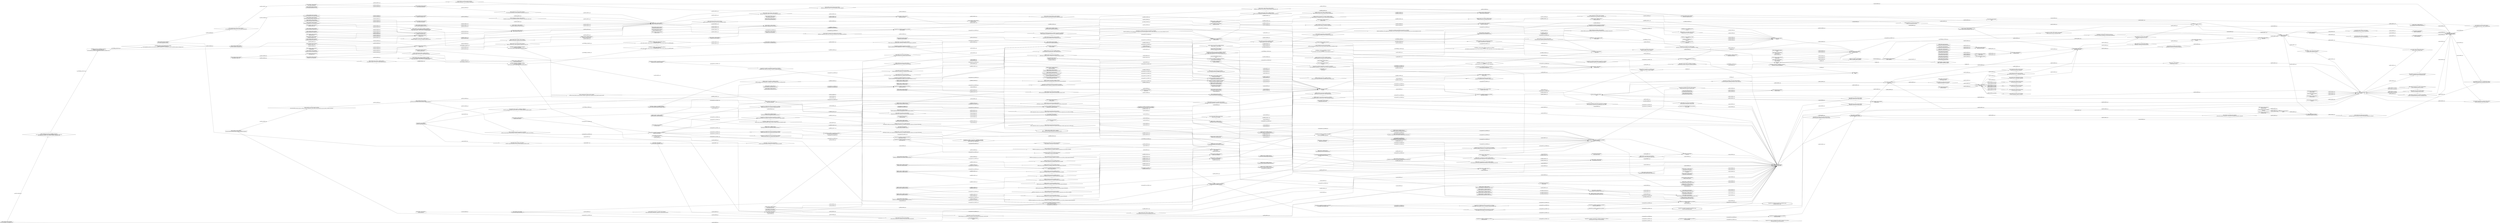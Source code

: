 digraph G {
  splines=polyline;
  rankdir=LR;
  "Thing" [ label="\"Thing::Thing::
Thing\"" shape="box" ];
  "HOSO_0000060" [ label="\"HOSO_0000060::HOSO_0000060::
public provincial health insurance record\"" shape="box" ];
  "OpenLHS-Core_0000028" [ label="\"OpenLHS-Core_0000028::OpenLHS-Core_0000028::
service agreement specification\"" shape="box" ];
  "IAO_0020010" [ label="\"IAO_0020010::IAO_0020010::
identifier creating process\"" shape="box" ];
  "HOSO_0000004" [ label="\"HOSO_0000004::HOSO_0000004::
healthcare facility\"" shape="box" ];
  "HOSO_0000016" [ label="\"HOSO_0000016::HOSO_0000016::
populational healthcare service\"" shape="box" ];
  "HOSO_0000137" [ label="\"HOSO_0000137::HOSO_0000137::
human clinical visit specified patient\"" shape="box" ];
  "PDRO_0000116" [ label="\"PDRO_0000116::PDRO_0000116::
drug dispensing drug product charge\"" shape="box" ];
  "HOSO_0000125" [ label="\"HOSO_0000125::HOSO_0000125::
clinical visit ending determination\"" shape="box" ];
  "OpenLHS-Core_0000060" [ label="\"OpenLHS-Core_0000060::OpenLHS-Core_0000060::
pathological condition\"" shape="box" ];
  "BFO_0000024" [ label="\"BFO_0000024::BFO_0000024::
fiat object part\"" shape="box" ];
  "BFO_0000145" [ label="\"BFO_0000145::BFO_0000145::
relational quality\"" shape="box" ];
  "HOSO_0000028" [ label="\"HOSO_0000028::HOSO_0000028::
inpatient visit\"" shape="box" ];
  "HEPRO_0000104" [ label="\"HEPRO_0000104::HEPRO_0000104::
health activity ending temporal information\"" shape="box" ];
  "HEPRO_0000007" [ label="\"HEPRO_0000007::HEPRO_0000007::
health procedure outcome information\"" shape="box" ];
  "HEPRO_0000128" [ label="\"HEPRO_0000128::HEPRO_0000128::
pathological condition end temporally qualifying statement\"" shape="box" ];
  "HOSO_0000061" [ label="\"HOSO_0000061::HOSO_0000061::
primary health insurance beneficiary human role\"" shape="box" ];
  "OpenLHS-Core_0000029" [ label="\"OpenLHS-Core_0000029::OpenLHS-Core_0000029::
service offer\"" shape="box" ];
  "OBI_0100026" [ label="\"OBI_0100026::OBI_0100026::
organism\"" shape="box" ];
  "HOSO_0000102" [ label="\"HOSO_0000102::HOSO_0000102::
healthcare organization service delivery beginning temporal information\"" shape="box" ];
  "PDRO_0000115" [ label="\"PDRO_0000115::PDRO_0000115::
drug dispensing total payment\"" shape="box" ];
  "IAO_0000109" [ label="\"IAO_0000109::IAO_0000109::
measurement datum\"" shape="box" ];
  "HOSO_0000126" [ label="\"HOSO_0000126::HOSO_0000126::
pathological condition impact type on clinical visit\"" shape="box" ];
  "NCBITaxon_2759" [ label="\"NCBITaxon_2759::NCBITaxon_2759::
Eukaryota\"" shape="box" ];
  "BFO_0000146" [ label="\"BFO_0000146::BFO_0000146::
two-dimensional continuant fiat boundary\"" shape="box" ];
  "HOSO_0000138" [ label="\"HOSO_0000138::HOSO_0000138::
healthcare provider identifier\"" shape="box" ];
  "BFO_0000001" [ label="\"BFO_0000001::BFO_0000001::
entity\"" shape="box" ];
  "HOSO_0000017" [ label="\"HOSO_0000017::HOSO_0000017::
healthcare organization clinical encounter\"" shape="box" ];
  "HOSO_0000029" [ label="\"HOSO_0000029::HOSO_0000029::
day inpatient visit\"" shape="box" ];
  "HEPRO_0000103" [ label="\"HEPRO_0000103::HEPRO_0000103::
health procedure beginning temporal information\"" shape="box" ];
  "HEPRO_0000006" [ label="\"HEPRO_0000006::HEPRO_0000006::
health procedure resulting process\"" shape="box" ];
  "HEPRO_0000127" [ label="\"HEPRO_0000127::HEPRO_0000127::
pathological condition start temporally qualifying statement\"" shape="box" ];
  "OMRSE_00000211" [ label="\"OMRSE_00000211::OMRSE_00000211::
male gender identity information content entity\"" shape="box" ];
  "HOSO_0000026" [ label="\"HOSO_0000026::HOSO_0000026::
outpatient visit\"" shape="box" ];
  "PDRO_0000114" [ label="\"PDRO_0000114::PDRO_0000114::
drug dispensing total charge\"" shape="box" ];
  "HOSO_0000038" [ label="\"HOSO_0000038::HOSO_0000038::
immediate inpatient subsequent visit\"" shape="box" ];
  "HOSO_0000123" [ label="\"HOSO_0000123::HOSO_0000123::
canadian healthcare organization forward sorting area code\"" shape="box" ];
  "HOSO_0000014" [ label="\"HOSO_0000014::HOSO_0000014::
custodial care service delivery\"" shape="box" ];
  "BFO_0000034" [ label="\"BFO_0000034::BFO_0000034::
function\"" shape="box" ];
  "HEPRO_0000102" [ label="\"HEPRO_0000102::HEPRO_0000102::
health activity beginning temporal information\"" shape="box" ];
  "OMRSE_00000061" [ label="\"OMRSE_00000061::OMRSE_00000061::
architectural structure\"" shape="box" ];
  "HEPRO_0000005" [ label="\"HEPRO_0000005::HEPRO_0000005::
health activity\"" shape="box" ];
  "HEPRO_0000017" [ label="\"HEPRO_0000017::HEPRO_0000017::
pathological condition sub-group name\"" shape="box" ];
  "OMRSE_00000212" [ label="\"OMRSE_00000212::OMRSE_00000212::
non-binary identity information content entity\"" shape="box" ];
  "HOSO_0000124" [ label="\"HOSO_0000124::HOSO_0000124::
health organization clinical visit pathological condition impact statement\"" shape="box" ];
  "IOIO_0000006" [ label="\"IOIO_0000006::IOIO_0000006::
human death temporal information\"" shape="box" ];
  "HOSO_0000003" [ label="\"HOSO_0000003::HOSO_0000003::
healthcare service organism specification\"" shape="box" ];
  "OpenLHS-Core_0000051" [ label="\"OpenLHS-Core_0000051::OpenLHS-Core_0000051::
continuant temporally qualifying statement\"" shape="box" ];
  "HOSO_0000100" [ label="\"HOSO_0000100::HOSO_0000100::
healthcare organization service delivery identifier\"" shape="box" ];
  "ONTORELA_C624fa67d" [ label="\"ONTORELA_C624fa67d::ONTORELA_C624fa67d::
human birth statement
 and (is about exactly 1 human clinical visit specified patient)\"" shape="box" ];
  "BFO_0000035" [ label="\"BFO_0000035::BFO_0000035::
process boundary\"" shape="box" ];
  "BFO_0000011" [ label="\"BFO_0000011::BFO_0000011::
spatiotemporal region\"" shape="box" ];
  "BFO_0000023" [ label="\"BFO_0000023::BFO_0000023::
role\"" shape="box" ];
  "BFO_0000144" [ label="\"BFO_0000144::BFO_0000144::
process profile\"" shape="box" ];
  "HOSO_0000039" [ label="\"HOSO_0000039::HOSO_0000039::
prior visit category to an inpatient visit\"" shape="box" ];
  "HEPRO_0000101" [ label="\"HEPRO_0000101::HEPRO_0000101::
health procedure identifier\"" shape="box" ];
  "IAO_0020000" [ label="\"IAO_0020000::IAO_0020000::
identifier\"" shape="box" ];
  "OMRSE_00000062" [ label="\"OMRSE_00000062::OMRSE_00000062::
facility\"" shape="box" ];
  "HEPRO_0000004" [ label="\"HEPRO_0000004::HEPRO_0000004::
health procedure\"" shape="box" ];
  "HEPRO_0000125" [ label="\"HEPRO_0000125::HEPRO_0000125::
pathological condition presence statement\"" shape="box" ];
  "IAO_0000033" [ label="\"IAO_0000033::IAO_0000033::
directive information entity\"" shape="box" ];
  "HEPRO_0000016" [ label="\"HEPRO_0000016::HEPRO_0000016::
health activity sub-group name\"" shape="box" ];
  "HOSO_0000040" [ label="\"HOSO_0000040::HOSO_0000040::
still born healthcare service\"" shape="box" ];
  "HOSO_0000052" [ label="\"HOSO_0000052::HOSO_0000052::
triage-only emergency department visit\"" shape="box" ];
  "ONTORELA_C73b67cf5" [ label="\"ONTORELA_C73b67cf5::ONTORELA_C73b67cf5::
process
 and (realizes some agent plan to act as if some statement was true)\"" shape="box" ];
  "OpenLHS-Core_0000024" [ label="\"OpenLHS-Core_0000024::OpenLHS-Core_0000024::
postal address city\"" shape="box" ];
  "OpenLHS-Core_0000036" [ label="\"OpenLHS-Core_0000036::OpenLHS-Core_0000036::
service delivery\"" shape="box" ];
  "OpenLHS-Core_0000012" [ label="\"OpenLHS-Core_0000012::OpenLHS-Core_0000012::
informational slot\"" shape="box" ];
  "IOIO_0000005" [ label="\"IOIO_0000005::IOIO_0000005::
human birth temporal information\"" shape="box" ];
  "PDRO_0000112" [ label="\"PDRO_0000112::PDRO_0000112::
drug dispensing covered duration specification\"" shape="box" ];
  "HOSO_0000008" [ label="\"HOSO_0000008::HOSO_0000008::
healthcare organization\"" shape="box" ];
  "BFO_0000020" [ label="\"BFO_0000020::BFO_0000020::
specifically dependent continuant\"" shape="box" ];
  "BFO_0000141" [ label="\"BFO_0000141::BFO_0000141::
immaterial entity\"" shape="box" ];
  "HOSO_0000041" [ label="\"HOSO_0000041::HOSO_0000041::
healthcare birth visit\"" shape="box" ];
  "IOIO_0000004" [ label="\"IOIO_0000004::IOIO_0000004::
civil death record\"" shape="box" ];
  "OpenLHS-Core_0000013" [ label="\"OpenLHS-Core_0000013::OpenLHS-Core_0000013::
informational filler\"" shape="box" ];
  "IAO_0000646" [ label="\"IAO_0000646::IAO_0000646::
postal code\"" shape="box" ];
  "OpenLHS-Core_0000025" [ label="\"OpenLHS-Core_0000025::OpenLHS-Core_0000025::
postal address country\"" shape="box" ];
  "OBI_0000245" [ label="\"OBI_0000245::OBI_0000245::
organization\"" shape="box" ];
  "PDRO_0000111" [ label="\"PDRO_0000111::PDRO_0000111::
dispensed drug quantity\"" shape="box" ];
  "HOSO_0000053" [ label="\"HOSO_0000053::HOSO_0000053::
emergency department visit with partial treatment\"" shape="box" ];
  "Agent" [ label="\"Agent::Agent::
Agent\"" shape="box" ];
  "HEPRO_0000030" [ label="\"HEPRO_0000030::HEPRO_0000030::
health procedure specification\"" shape="box" ];
  "HOSO_0000009" [ label="\"HOSO_0000009::HOSO_0000009::
healthcare provider\"" shape="box" ];
  "BFO_0000142" [ label="\"BFO_0000142::BFO_0000142::
one-dimensional continuant fiat boundary\"" shape="box" ];
  "HOSO_0000062" [ label="\"HOSO_0000062::HOSO_0000062::
primary health insurance beneficiary human\"" shape="box" ];
  "IAO_0000027" [ label="\"IAO_0000027::IAO_0000027::
data item\"" shape="box" ];
  "HOSO_0000050" [ label="\"HOSO_0000050::HOSO_0000050::
visit ended by the patient\"" shape="box" ];
  "IOIO_0000003" [ label="\"IOIO_0000003::IOIO_0000003::
human death statement\"" shape="box" ];
  "OpenLHS-Core_0000026" [ label="\"OpenLHS-Core_0000026::OpenLHS-Core_0000026::
canadian postal code\"" shape="box" ];
  "IOIO_0000015" [ label="\"IOIO_0000015::IOIO_0000015::
human biological sex statement\"" shape="box" ];
  "IAO_0020020" [ label="\"IAO_0020020::IAO_0020020::
code set\"" shape="box" ];
  "BFO_0000030" [ label="\"BFO_0000030::BFO_0000030::
object\"" shape="box" ];
  "OGMS_0000060" [ label="\"OGMS_0000060::OGMS_0000060::
bodily process\"" shape="box" ];
  "HOSO_0000103" [ label="\"HOSO_0000103::HOSO_0000103::
healthcare organization service delivery ending temporal information\"" shape="box" ];
  "PDRO_0000110" [ label="\"PDRO_0000110::PDRO_0000110::
drug dispensing record item dispensing date\"" shape="box" ];
  "OGMS_0000061" [ label="\"OGMS_0000061::OGMS_0000061::
pathological bodily process\"" shape="box" ];
  "HOSO_0000139" [ label="\"HOSO_0000139::HOSO_0000139::
facility-supported clinical visit\"" shape="box" ];
  "HOSO_0000006" [ label="\"HOSO_0000006::HOSO_0000006::
healthcare organization role\"" shape="box" ];
  "HOSO_0000018" [ label="\"HOSO_0000018::HOSO_0000018::
facility-supported healthcare encounter\"" shape="box" ];
  "OGMS_0000102" [ label="\"OGMS_0000102::OGMS_0000102::
injury\"" shape="box" ];
  "ONTORELA_C2875fe2d" [ label="\"ONTORELA_C2875fe2d::ONTORELA_C2875fe2d::
concretizes some plan specification\"" shape="box" ];
  "HOSO_0000051" [ label="\"HOSO_0000051::HOSO_0000051::
visit ended by the patient without notification\"" shape="box" ];
  "HEPRO_0000009" [ label="\"HEPRO_0000009::HEPRO_0000009::
health provider identifier\"" shape="box" ];
  "HOSO_0000063" [ label="\"HOSO_0000063::HOSO_0000063::
public provincial health insurance primary residence statement\"" shape="box" ];
  "IOIO_0000014" [ label="\"IOIO_0000014::IOIO_0000014::
human identifier\"" shape="box" ];
  "OMRSE_00000204" [ label="\"OMRSE_00000204::OMRSE_00000204::
social identity information content entity\"" shape="box" ];
  "OpenLHS-Core_0000027" [ label="\"OpenLHS-Core_0000027::OpenLHS-Core_0000027::
request\"" shape="box" ];
  "IOIO_0000002" [ label="\"IOIO_0000002::IOIO_0000002::
civil birth record\"" shape="box" ];
  "BFO_0000140" [ label="\"BFO_0000140::BFO_0000140::
continuant fiat boundary\"" shape="box" ];
  "ONTORELA_C3f6f3e4f" [ label="\"ONTORELA_C3f6f3e4f::ONTORELA_C3f6f3e4f::
denotes some centrally registered identifier registry\"" shape="box" ];
  "HOSO_0000019" [ label="\"HOSO_0000019::HOSO_0000019::
public provincial health identifier\"" shape="box" ];
  "BFO_0000031" [ label="\"BFO_0000031::BFO_0000031::
generically dependent continuant\"" shape="box" ];
  "NCBITaxon_10239" [ label="\"NCBITaxon_10239::NCBITaxon_10239::
Viruses\"" shape="box" ];
  "HEPRO_0000105" [ label="\"HEPRO_0000105::HEPRO_0000105::
health procedure ending temporal information\"" shape="box" ];
  "HEPRO_0000008" [ label="\"HEPRO_0000008::HEPRO_0000008::
health activity outcome information\"" shape="box" ];
  "HEPRO_0000129" [ label="\"HEPRO_0000129::HEPRO_0000129::
pathological condition start temporal information\"" shape="box" ];
  "IAO_0000005" [ label="\"IAO_0000005::IAO_0000005::
objective specification\"" shape="box" ];
  "IOIO_0000001" [ label="\"IOIO_0000001::IOIO_0000001::
human birth statement\"" shape="box" ];
  "IOIO_0000013" [ label="\"IOIO_0000013::IOIO_0000013::
organism identifier\"" shape="box" ];
  "OpenLHS-Core_0000044" [ label="\"OpenLHS-Core_0000044::OpenLHS-Core_0000044::
temporal qualification of the appearance of a plan to act as if some statement was true\"" shape="box" ];
  "BFO_0000040" [ label="\"BFO_0000040::BFO_0000040::
material entity\"" shape="box" ];
  "OpenLHS-Core_0000056" [ label="\"OpenLHS-Core_0000056::OpenLHS-Core_0000056::
unit qualified scalar specified value\"" shape="box" ];
  "OMRSE_00000209" [ label="\"OMRSE_00000209::OMRSE_00000209::
gender identity information content entity\"" shape="box" ];
  "HOSO_0000068" [ label="\"HOSO_0000068::HOSO_0000068::
immediate subsequent visit\"" shape="box" ];
  "OpenLHS-Core_0000020" [ label="\"OpenLHS-Core_0000020::OpenLHS-Core_0000020::
canadian postal address\"" shape="box" ];
  "HOSO_0000044" [ label="\"HOSO_0000044::HOSO_0000044::
cadaver service\"" shape="box" ];
  "HOSO_0000056" [ label="\"HOSO_0000056::HOSO_0000056::
healthcare organization service delivery ending statement\"" shape="box" ];
  "HOSO_0000032" [ label="\"HOSO_0000032::HOSO_0000032::
emergency department visit\"" shape="box" ];
  "HEPRO_0000011" [ label="\"HEPRO_0000011::HEPRO_0000011::
health provider role\"" shape="box" ];
  "HEPRO_0000023" [ label="\"HEPRO_0000023::HEPRO_0000023::
health activity ending statement\"" shape="box" ];
  "BFO_0000008" [ label="\"BFO_0000008::BFO_0000008::
temporal region\"" shape="box" ];
  "IOIO_0000012" [ label="\"IOIO_0000012::IOIO_0000012::
human biological sex or gender identity information content entity\"" shape="box" ];
  "OpenLHS-Core_0000057" [ label="\"OpenLHS-Core_0000057::OpenLHS-Core_0000057::
unit\"" shape="box" ];
  "IAO_0000028" [ label="\"IAO_0000028::IAO_0000028::
symbol\"" shape="box" ];
  "OpenLHS-Core_0000033" [ label="\"OpenLHS-Core_0000033::OpenLHS-Core_0000033::
process beginning statement\"" shape="box" ];
  "OpenLHS-Core_0000045" [ label="\"OpenLHS-Core_0000045::OpenLHS-Core_0000045::
temporal qualification of the disappearance of a plan to act as if some statement was true\"" shape="box" ];
  "SEPIO_0000187" [ label="\"SEPIO_0000187::SEPIO_0000187::
confidence level\"" shape="box" ];
  "HOSO_0000069" [ label="\"HOSO_0000069::HOSO_0000069::
immediate subsequent visit in same organization\"" shape="box" ];
  "OpenLHS-Core_0000021" [ label="\"OpenLHS-Core_0000021::OpenLHS-Core_0000021::
canadian census subdivision identifier\"" shape="box" ];
  "HOSO_0000033" [ label="\"HOSO_0000033::HOSO_0000033::
emergency department inpatient visit\"" shape="box" ];
  "HOSO_0000142" [ label="\"HOSO_0000142::HOSO_0000142::
canadian facility address\"" shape="box" ];
  "HOSO_0000045" [ label="\"HOSO_0000045::HOSO_0000045::
healthcare visit of expiration\"" shape="box" ];
  "HEPRO_0000010" [ label="\"HEPRO_0000010::HEPRO_0000010::
physician identifier\"" shape="box" ];
  "OGMS_0000086" [ label="\"OGMS_0000086::OGMS_0000086::
syndrome\"" shape="box" ];
  "HEPRO_0000022" [ label="\"HEPRO_0000022::HEPRO_0000022::
health activity beginning statement\"" shape="box" ];
  "BFO_0000009" [ label="\"BFO_0000009::BFO_0000009::
two-dimensional spatial region\"" shape="box" ];
  "IOIO_0000011" [ label="\"IOIO_0000011::IOIO_0000011::
human biological sex information content entity\"" shape="box" ];
  "IAO_0000104" [ label="\"IAO_0000104::IAO_0000104::
plan specification\"" shape="box" ];
  "HOSO_0000030" [ label="\"HOSO_0000030::HOSO_0000030::
day inpatient surgery visit\"" shape="box" ];
  "IAO_0000310" [ label="\"IAO_0000310::IAO_0000310::
document\"" shape="box" ];
  "IAO_0000007" [ label="\"IAO_0000007::IAO_0000007::
action specification\"" shape="box" ];
  "NCBITaxon_2" [ label="\"NCBITaxon_2::NCBITaxon_2::
Bacteria\"" shape="box" ];
  "OpenLHS-Core_0000022" [ label="\"OpenLHS-Core_0000022::OpenLHS-Core_0000022::
canadian first-order administrative region identifier\"" shape="box" ];
  "OpenLHS-Core_0000034" [ label="\"OpenLHS-Core_0000034::OpenLHS-Core_0000034::
process ending statement\"" shape="box" ];
  "OpenLHS-Core_0000010" [ label="\"OpenLHS-Core_0000010::OpenLHS-Core_0000010::
pragmatically accepted statement\"" shape="box" ];
  "SEPIO_0000174" [ label="\"SEPIO_0000174::SEPIO_0000174::
statement\"" shape="box" ];
  "HOSO_0000042" [ label="\"HOSO_0000042::HOSO_0000042::
inpatient visit from an external location\"" shape="box" ];
  "HOSO_0000054" [ label="\"HOSO_0000054::HOSO_0000054::
visit diagnosis related group code\"" shape="box" ];
  "OBI_0000011" [ label="\"OBI_0000011::OBI_0000011::
planned process\"" shape="box" ];
  "HEPRO_0000130" [ label="\"HEPRO_0000130::HEPRO_0000130::
pathological condition end temporal information\"" shape="box" ];
  "HEPRO_0000021" [ label="\"HEPRO_0000021::HEPRO_0000021::
health procedure ending statement\"" shape="box" ];
  "BFO_0000006" [ label="\"BFO_0000006::BFO_0000006::
spatial region\"" shape="box" ];
  "BFO_0000018" [ label="\"BFO_0000018::BFO_0000018::
zero-dimensional spatial region\"" shape="box" ];
  "IOIO_0000010" [ label="\"IOIO_0000010::IOIO_0000010::
biological sex information content entity\"" shape="box" ];
  "HOSO_0000140" [ label="\"HOSO_0000140::HOSO_0000140::
facility address\"" shape="box" ];
  "OpenLHS-Core_0000035" [ label="\"OpenLHS-Core_0000035::OpenLHS-Core_0000035::
service agreement negotiation\"" shape="box" ];
  "OpenLHS-Core_0000011" [ label="\"OpenLHS-Core_0000011::OpenLHS-Core_0000011::
government sanctioned statement\"" shape="box" ];
  "OpenLHS-Core_0000023" [ label="\"OpenLHS-Core_0000023::OpenLHS-Core_0000023::
canadian forward sorting area code\"" shape="box" ];
  "HOSO_0000055" [ label="\"HOSO_0000055::HOSO_0000055::
healthcare organization service delivery beginning statement\"" shape="box" ];
  "HOSO_0000067" [ label="\"HOSO_0000067::HOSO_0000067::
provincial health insurance primary residence statement beginning\"" shape="box" ];
  "HOSO_0000031" [ label="\"HOSO_0000031::HOSO_0000031::
hospitalization\"" shape="box" ];
  "HOSO_0000043" [ label="\"HOSO_0000043::HOSO_0000043::
ambulance initiated emergency department visit\"" shape="box" ];
  "HEPRO_0000020" [ label="\"HEPRO_0000020::HEPRO_0000020::
health procedure beginning statement\"" shape="box" ];
  "OGMS_0000129" [ label="\"OGMS_0000129::OGMS_0000129::
physical sign\"" shape="box" ];
  "BFO_0000019" [ label="\"BFO_0000019::BFO_0000019::
quality\"" shape="box" ];
  "IOIO_0000021" [ label="\"IOIO_0000021::IOIO_0000021::
human death date\"" shape="box" ];
  "IAO_0000300" [ label="\"IAO_0000300::IAO_0000300::
textual entity\"" shape="box" ];
  "IAO_0000578" [ label="\"IAO_0000578::IAO_0000578::
centrally registered identifier\"" shape="box" ];
  "HOSO_0000048" [ label="\"HOSO_0000048::HOSO_0000048::
visit transfer specification category\"" shape="box" ];
  "HOSO_0000145" [ label="\"HOSO_0000145::HOSO_0000145::
diagnosis related group\"" shape="box" ];
  "NCBITaxon_2157" [ label="\"NCBITaxon_2157::NCBITaxon_2157::
Archaea\"" shape="box" ];
  "HOSO_0000036" [ label="\"HOSO_0000036::HOSO_0000036::
outpatient surgery visit\"" shape="box" ];
  "OpenLHS-Core_0000052" [ label="\"OpenLHS-Core_0000052::OpenLHS-Core_0000052::
continuant appearance statement\"" shape="box" ];
  "HOSO_0000012" [ label="\"HOSO_0000012::HOSO_0000012::
healthcare organization clinical visit\"" shape="box" ];
  "HOSO_0000121" [ label="\"HOSO_0000121::HOSO_0000121::
canadian healthcare organization postal code\"" shape="box" ];
  "BFO_0000004" [ label="\"BFO_0000004::BFO_0000004::
independent continuant\"" shape="box" ];
  "BFO_0000016" [ label="\"BFO_0000016::BFO_0000016::
disposition\"" shape="box" ];
  "PDRO_0000109" [ label="\"PDRO_0000109::PDRO_0000109::
drug product characterization\"" shape="box" ];
  "NCBITaxon_9606" [ label="\"NCBITaxon_9606::NCBITaxon_9606::
Homo sapiens\"" shape="box" ];
  "HDRN_0000002" [ label="\"HDRN_0000002::HDRN_0000002::
HDRN human biological sex information content entity\"" shape="box" ];
  "OGMS_0000031" [ label="\"OGMS_0000031::OGMS_0000031::
disease\"" shape="box" ];
  "HEPRO_0000100" [ label="\"HEPRO_0000100::HEPRO_0000100::
health activity identifier\"" shape="box" ];
  "HEPRO_0000003" [ label="\"HEPRO_0000003::HEPRO_0000003::
health procedure report\"" shape="box" ];
  "HEPRO_0000015" [ label="\"HEPRO_0000015::HEPRO_0000015::
health procedure sub-group name\"" shape="box" ];
  "BFO_0000028" [ label="\"BFO_0000028::BFO_0000028::
three-dimensional spatial region\"" shape="box" ];
  "OMRSE_00000210" [ label="\"OMRSE_00000210::OMRSE_00000210::
female gender identity information content entity\"" shape="box" ];
  "OpenLHS-Core_0000009" [ label="\"OpenLHS-Core_0000009::OpenLHS-Core_0000009::
informational entity\"" shape="box" ];
  "PDRO_0000042" [ label="\"PDRO_0000042::PDRO_0000042::
drug dispensing record\"" shape="box" ];
  "IAO_0000577" [ label="\"IAO_0000577::IAO_0000577::
centrally registered identifier symbol\"" shape="box" ];
  "IOIO_0000020" [ label="\"IOIO_0000020::IOIO_0000020::
human birth date\"" shape="box" ];
  "ONTORELA_Cdb7d47d" [ label="\"ONTORELA_Cdb7d47d::ONTORELA_Cdb7d47d::
healthcare organization clinical visit
 and (immediately precedes some immediate inpatient subsequent visit)\"" shape="box" ];
  "HOSO_0000037" [ label="\"HOSO_0000037::HOSO_0000037::
outpatient diagnostic visit\"" shape="box" ];
  "HOSO_0000049" [ label="\"HOSO_0000049::HOSO_0000049::
visit discharge specification for home\"" shape="box" ];
  "OpenLHS-Core_0000053" [ label="\"OpenLHS-Core_0000053::OpenLHS-Core_0000053::
continuant disappearance statement\"" shape="box" ];
  "HOSO_0000013" [ label="\"HOSO_0000013::HOSO_0000013::
ancillary care service delivery\"" shape="box" ];
  "OpenLHS-Core_0000065" [ label="\"OpenLHS-Core_0000065::OpenLHS-Core_0000065::
temporal information\"" shape="box" ];
  "BFO_0000182" [ label="\"BFO_0000182::BFO_0000182::
history\"" shape="box" ];
  "HOSO_0000122" [ label="\"HOSO_0000122::HOSO_0000122::
canadian healthcare facility forward sorting area code\"" shape="box" ];
  "OBI_0000260" [ label="\"OBI_0000260::OBI_0000260::
plan\"" shape="box" ];
  "HDRN_0000003" [ label="\"HDRN_0000003::HDRN_0000003::
HDRN human birth temporal information\"" shape="box" ];
  "HEPRO_0000014" [ label="\"HEPRO_0000014::HEPRO_0000014::
surgical health procedure\"" shape="box" ];
  "BFO_0000017" [ label="\"BFO_0000017::BFO_0000017::
realizable entity\"" shape="box" ];
  "BFO_0000029" [ label="\"BFO_0000029::BFO_0000029::
site\"" shape="box" ];
  "PDRO_0000041" [ label="\"PDRO_0000041::PDRO_0000041::
drug dispensing record item\"" shape="box" ];
  "HOSO_0000046" [ label="\"HOSO_0000046::HOSO_0000046::
visit discharge specification\"" shape="box" ];
  "OpenLHS-Core_0000054" [ label="\"OpenLHS-Core_0000054::OpenLHS-Core_0000054::
specified value\"" shape="box" ];
  "HOSO_0000022" [ label="\"HOSO_0000022::HOSO_0000022::
healthcare facility identifier\"" shape="box" ];
  "AgentCapability" [ label="\"AgentCapability::AgentCapability::
Agent Capability\"" shape="box" ];
  "OpenLHS-Core_0000030" [ label="\"OpenLHS-Core_0000030::OpenLHS-Core_0000030::
temporally qualifying statement\"" shape="box" ];
  "HOSO_0000034" [ label="\"HOSO_0000034::HOSO_0000034::
emergency department outpatient visit\"" shape="box" ];
  "HOSO_0000010" [ label="\"HOSO_0000010::HOSO_0000010::
healthcare procedure\"" shape="box" ];
  "BFO_0000026" [ label="\"BFO_0000026::BFO_0000026::
one-dimensional spatial region\"" shape="box" ];
  "BFO_0000147" [ label="\"BFO_0000147::BFO_0000147::
zero-dimensional continuant fiat boundary\"" shape="box" ];
  "OGMS_0000142" [ label="\"OGMS_0000142::OGMS_0000142::
qualitative sign\"" shape="box" ];
  "BFO_0000038" [ label="\"BFO_0000038::BFO_0000038::
one-dimensional temporal region\"" shape="box" ];
  "OGMS_0000045" [ label="\"OGMS_0000045::OGMS_0000045::
disorder\"" shape="box" ];
  "BFO_0000002" [ label="\"BFO_0000002::BFO_0000002::
continuant\"" shape="box" ];
  "HEPRO_0000001" [ label="\"HEPRO_0000001::HEPRO_0000001::
health procedure request\"" shape="box" ];
  "IAO_0000030" [ label="\"IAO_0000030::IAO_0000030::
information content entity\"" shape="box" ];
  "HEPRO_0000013" [ label="\"HEPRO_0000013::HEPRO_0000013::
diagnostic health procedure\"" shape="box" ];
  "HEPRO_0000025" [ label="\"HEPRO_0000025::HEPRO_0000025::
health procedure agreement specification\"" shape="box" ];
  "PDRO_0000040" [ label="\"PDRO_0000040::PDRO_0000040::
drug dispensing procedure\"" shape="box" ];
  "IAO_0000422" [ label="\"IAO_0000422::IAO_0000422::
postal address\"" shape="box" ];
  "IAO_0000579" [ label="\"IAO_0000579::IAO_0000579::
centrally registered identifier registry\"" shape="box" ];
  "ONTORELA_C5c900f41" [ label="\"ONTORELA_C5c900f41::ONTORELA_C5c900f41::
human death statement
 and (is about exactly 1 human clinical visit specified patient)\"" shape="box" ];
  "OpenLHS-Core_0000055" [ label="\"OpenLHS-Core_0000055::OpenLHS-Core_0000055::
numerical specified value\"" shape="box" ];
  "OpenLHS-Core_0000031" [ label="\"OpenLHS-Core_0000031::OpenLHS-Core_0000031::
process temporally qualifying statement\"" shape="box" ];
  "HOSO_0000035" [ label="\"HOSO_0000035::HOSO_0000035::
walk-in clinic visit\"" shape="box" ];
  "OpenLHS-Core_0000043" [ label="\"OpenLHS-Core_0000043::OpenLHS-Core_0000043::
agent plan to act as if some statement was true\"" shape="box" ];
  "HOSO_0000047" [ label="\"HOSO_0000047::HOSO_0000047::
visit transfer specification\"" shape="box" ];
  "PDRO_0000117" [ label="\"PDRO_0000117::PDRO_0000117::
drug dispensing healthcare provider charge\"" shape="box" ];
  "HOSO_0000011" [ label="\"HOSO_0000011::HOSO_0000011::
healthcare organization service delivery\"" shape="box" ];
  "HOSO_0000120" [ label="\"HOSO_0000120::HOSO_0000120::
canadian healthcare facility postal code\"" shape="box" ];
  "HOSO_0000023" [ label="\"HOSO_0000023::HOSO_0000023::
healthcare organization identifier\"" shape="box" ];
  "BFO_0000015" [ label="\"BFO_0000015::BFO_0000015::
process\"" shape="box" ];
  "BFO_0000027" [ label="\"BFO_0000027::BFO_0000027::
object aggregate\"" shape="box" ];
  "BFO_0000148" [ label="\"BFO_0000148::BFO_0000148::
zero-dimensional temporal region\"" shape="box" ];
  "BFO_0000003" [ label="\"BFO_0000003::BFO_0000003::
occurrent\"" shape="box" ];
  "ONTORELA_C6a3e089c" [ label="\"ONTORELA_C6a3e089c::ONTORELA_C6a3e089c::
process
 and (has agent some organization)\"" shape="box" ];
  "OGMS_0000020" [ label="\"OGMS_0000020::OGMS_0000020::
symptom\"" shape="box" ];
  "OGMS_0000141" [ label="\"OGMS_0000141::OGMS_0000141::
processual sign\"" shape="box" ];
  "HEPRO_0000012" [ label="\"HEPRO_0000012::HEPRO_0000012::
health provider\"" shape="box" ];
  "OpenLHS-Core_0000057_OpenLHS-Core_0000058_string" [ label="\"OpenLHS-Core_0000057_OpenLHS-Core_0000058_string::
unit has textual representation\"" shape="doubleoctagon" ];
  "HDRN_0000003_HDRN_0000001_dateTime" [ label="\"HDRN_0000003_HDRN_0000001_dateTime::
HDRN human birth temporal information has HDRN date value\"" shape="doubleoctagon" ];
  "OpenLHS-Core_0000054_OpenLHS-Core_0000059_Literal" [ label="\"OpenLHS-Core_0000054_OpenLHS-Core_0000059_Literal::
specified value has value\"" shape="doubleoctagon" ];
  "HOSO_0000060_IAO_0000136_HOSO_0000062" [ label="\"HOSO_0000060_IAO_0000136_HOSO_0000062::
public provincial health insurance record is about primary health insurance beneficiary human\"" shape="Mdiamond" ];
  "OpenLHS-Core_0000028_OBI_0000312_OpenLHS-Core_0000035" [ label="\"OpenLHS-Core_0000028_OBI_0000312_OpenLHS-Core_0000035::
service agreement specification is_specified_output_of service agreement negotiation\"" shape="Mdiamond" ];
  "IAO_0020010_OBI_0000299_IAO_0020000" [ label="\"IAO_0020010_OBI_0000299_IAO_0020000::
identifier creating process has_specified_output identifier\"" shape="Mdiamond" ];
  "HOSO_0000137_IAO_0000235_HOSO_0000003" [ label="\"HOSO_0000137_IAO_0000235_HOSO_0000003::
human clinical visit specified patient denoted by healthcare service organism specification\"" shape="Mdiamond" ];
  "HOSO_0000028_BFO_0000051_HOSO_0000014" [ label="\"HOSO_0000028_BFO_0000051_HOSO_0000014::
inpatient visit has part custodial care service delivery\"" shape="Mdiamond" ];
  "HEPRO_0000007_OBI_0000312_HEPRO_0000006" [ label="\"HEPRO_0000007_OBI_0000312_HEPRO_0000006::
health procedure outcome information is_specified_output_of health procedure resulting process\"" shape="Mdiamond" ];
  "HEPRO_0000128_RO_0002180_HEPRO_0000130" [ label="\"HEPRO_0000128_RO_0002180_HEPRO_0000130::
pathological condition end temporally qualifying statement has component pathological condition end temporal information\"" shape="Mdiamond" ];
  "HOSO_0000138_IAO_0000219_HOSO_0000009" [ label="\"HOSO_0000138_IAO_0000219_HOSO_0000009::
healthcare provider identifier denotes healthcare provider\"" shape="Mdiamond" ];
  "BFO_0000001_IAO_0000235_IAO_0000030" [ label="\"BFO_0000001_IAO_0000235_IAO_0000030::
entity denoted by information content entity\"" shape="Mdiamond" ];
  "HEPRO_0000006_OBI_0000293_HEPRO_0000008" [ label="\"HEPRO_0000006_OBI_0000293_HEPRO_0000008::
health procedure resulting process has_specified_input health activity outcome information\"" shape="Mdiamond" ];
  "HEPRO_0000127_RO_0002180_HEPRO_0000129" [ label="\"HEPRO_0000127_RO_0002180_HEPRO_0000129::
pathological condition start temporally qualifying statement has component pathological condition start temporal information\"" shape="Mdiamond" ];
  "HEPRO_0000017_IAO_0000136_OpenLHS-Core_0000060" [ label="\"HEPRO_0000017_IAO_0000136_OpenLHS-Core_0000060::
pathological condition sub-group name is about pathological condition\"" shape="Mdiamond" ];
  "HOSO_0000124_RO_0002180_HOSO_0000126" [ label="\"HOSO_0000124_RO_0002180_HOSO_0000126::
health organization clinical visit pathological condition impact statement has component pathological condition impact type on clinical visit\"" shape="Mdiamond" ];
  "HOSO_0000124_RO_0002180_HOSO_0000100" [ label="\"HOSO_0000124_RO_0002180_HOSO_0000100::
health organization clinical visit pathological condition impact statement has component healthcare organization service delivery identifier\"" shape="Mdiamond" ];
  "IOIO_0000006_OpenLHS-Core_0000070_IOIO_0000003" [ label="\"IOIO_0000006_OpenLHS-Core_0000070_IOIO_0000003::
human death temporal information component of human death statement\"" shape="Mdiamond" ];
  "HOSO_0000003_IAO_0000219_OBI_0100026" [ label="\"HOSO_0000003_IAO_0000219_OBI_0100026::
healthcare service organism specification denotes organism\"" shape="Mdiamond" ];
  "OpenLHS-Core_0000051_IAO_0000136_BFO_0000002" [ label="\"OpenLHS-Core_0000051_IAO_0000136_BFO_0000002::
continuant temporally qualifying statement is about continuant\"" shape="Mdiamond" ];
  "ONTORELA_C624fa67d_IAO_0000136_HOSO_0000137" [ label="\"ONTORELA_C624fa67d_IAO_0000136_HOSO_0000137::
human birth statement
 and (is about exactly 1 human clinical visit specified patient) is about human clinical visit specified patient\"" shape="Mdiamond" ];
  "HOSO_0000039_IAO_0000136_ONTORELA_Cdb7d47d" [ label="\"HOSO_0000039_IAO_0000136_ONTORELA_Cdb7d47d::
prior visit category to an inpatient visit is about healthcare organization clinical visit
 and (immediately precedes some immediate inpatient subsequent visit)\"" shape="Mdiamond" ];
  "IAO_0020000_OBI_0000312_IAO_0020010" [ label="\"IAO_0020000_OBI_0000312_IAO_0020010::
identifier is_specified_output_of identifier creating process\"" shape="Mdiamond" ];
  "IAO_0020000_IAO_0000219_BFO_0000001" [ label="\"IAO_0020000_IAO_0000219_BFO_0000001::
identifier denotes entity\"" shape="Mdiamond" ];
  "OMRSE_00000062_OMRSE_00000068_OBI_0000245" [ label="\"OMRSE_00000062_OMRSE_00000068_OBI_0000245::
facility is administered by organization\"" shape="Mdiamond" ];
  "OMRSE_00000062_RO_0000053_BFO_0000034" [ label="\"OMRSE_00000062_RO_0000053_BFO_0000034::
facility has characteristic function\"" shape="Mdiamond" ];
  "HEPRO_0000004_OpenLHS-Core_0000067_HEPRO_0000030" [ label="\"HEPRO_0000004_OpenLHS-Core_0000067_HEPRO_0000030::
health procedure is maximally directed by health procedure specification\"" shape="Mdiamond" ];
  "HEPRO_0000004_RO_0002018_HEPRO_0000005" [ label="\"HEPRO_0000004_RO_0002018_HEPRO_0000005::
health procedure has component process health activity\"" shape="Mdiamond" ];
  "HEPRO_0000125_RO_0002180_HEPRO_0000017" [ label="\"HEPRO_0000125_RO_0002180_HEPRO_0000017::
pathological condition presence statement has component pathological condition sub-group name\"" shape="Mdiamond" ];
  "HEPRO_0000125_RO_0002180_IOIO_0000013" [ label="\"HEPRO_0000125_RO_0002180_IOIO_0000013::
pathological condition presence statement has component organism identifier\"" shape="Mdiamond" ];
  "IAO_0000033_OpenLHS-Core_0000007_BFO_0000015" [ label="\"IAO_0000033_OpenLHS-Core_0000007_BFO_0000015::
directive information entity directs process\"" shape="Mdiamond" ];
  "IAO_0000033_OpenLHS-Core_0000066_BFO_0000015" [ label="\"IAO_0000033_OpenLHS-Core_0000066_BFO_0000015::
directive information entity maximally directs process\"" shape="Mdiamond" ];
  "IAO_0000033_IAO_0000136_BFO_0000017" [ label="\"IAO_0000033_IAO_0000136_BFO_0000017::
directive information entity is about realizable entity\"" shape="Mdiamond" ];
  "HEPRO_0000016_IAO_0000136_HEPRO_0000005" [ label="\"HEPRO_0000016_IAO_0000136_HEPRO_0000005::
health activity sub-group name is about health activity\"" shape="Mdiamond" ];
  "ONTORELA_C73b67cf5_BFO_0000055_OpenLHS-Core_0000043" [ label="\"ONTORELA_C73b67cf5_BFO_0000055_OpenLHS-Core_0000043::
process
 and (realizes some agent plan to act as if some statement was true) realizes agent plan to act as if some statement was true\"" shape="Mdiamond" ];
  "OpenLHS-Core_0000024_BFO_0000050_IAO_0000422" [ label="\"OpenLHS-Core_0000024_BFO_0000050_IAO_0000422::
postal address city part of postal address\"" shape="Mdiamond" ];
  "OpenLHS-Core_0000036_OpenLHS-Core_0000067_OpenLHS-Core_0000028" [ label="\"OpenLHS-Core_0000036_OpenLHS-Core_0000067_OpenLHS-Core_0000028::
service delivery is maximally directed by service agreement specification\"" shape="Mdiamond" ];
  "OpenLHS-Core_0000012_OpenLHS-Core_0000008_OpenLHS-Core_0000013" [ label="\"OpenLHS-Core_0000012_OpenLHS-Core_0000008_OpenLHS-Core_0000013::
informational slot is filled by informational filler\"" shape="Mdiamond" ];
  "IOIO_0000005_OpenLHS-Core_0000070_IOIO_0000001" [ label="\"IOIO_0000005_OpenLHS-Core_0000070_IOIO_0000001::
human birth temporal information component of human birth statement\"" shape="Mdiamond" ];
  "HOSO_0000008_RO_0000087_HOSO_0000006" [ label="\"HOSO_0000008_RO_0000087_HOSO_0000006::
healthcare organization has role healthcare organization role\"" shape="Mdiamond" ];
  "BFO_0000020_RO_0000059_BFO_0000031" [ label="\"BFO_0000020_RO_0000059_BFO_0000031::
specifically dependent continuant concretizes generically dependent continuant\"" shape="Mdiamond" ];
  "HOSO_0000041_OBI_0000299_ONTORELA_C624fa67d" [ label="\"HOSO_0000041_OBI_0000299_ONTORELA_C624fa67d::
healthcare birth visit has_specified_output human birth statement
 and (is about exactly 1 human clinical visit specified patient)\"" shape="Mdiamond" ];
  "OpenLHS-Core_0000013_OpenLHS-Core_0000001_OpenLHS-Core_0000012" [ label="\"OpenLHS-Core_0000013_OpenLHS-Core_0000001_OpenLHS-Core_0000012::
informational filler fills informational slot\"" shape="Mdiamond" ];
  "OpenLHS-Core_0000025_BFO_0000050_IAO_0000422" [ label="\"OpenLHS-Core_0000025_BFO_0000050_IAO_0000422::
postal address country part of postal address\"" shape="Mdiamond" ];
  "PDRO_0000111_OpenLHS-Core_0000070_PDRO_0000041" [ label="\"PDRO_0000111_OpenLHS-Core_0000070_PDRO_0000041::
dispensed drug quantity component of drug dispensing record item\"" shape="Mdiamond" ];
  "Agent_has_capability_AgentCapability" [ label="\"Agent_has_capability_AgentCapability::
Agent has capability Agent Capability\"" shape="Mdiamond" ];
  "Agent_agent_in_BFO_0000015" [ label="\"Agent_agent_in_BFO_0000015::
Agent agent in process\"" shape="Mdiamond" ];
  "HOSO_0000009_RO_0002350_HOSO_0000008" [ label="\"HOSO_0000009_RO_0002350_HOSO_0000008::
healthcare provider member of healthcare organization\"" shape="Mdiamond" ];
  "HOSO_0000062_RO_0000087_HOSO_0000061" [ label="\"HOSO_0000062_RO_0000087_HOSO_0000061::
primary health insurance beneficiary human has role primary health insurance beneficiary human role\"" shape="Mdiamond" ];
  "IOIO_0000003_RO_0002180_IOIO_0000006" [ label="\"IOIO_0000003_RO_0002180_IOIO_0000006::
human death statement has component human death temporal information\"" shape="Mdiamond" ];
  "IOIO_0000003_RO_0002180_IOIO_0000014" [ label="\"IOIO_0000003_RO_0002180_IOIO_0000014::
human death statement has component human identifier\"" shape="Mdiamond" ];
  "OpenLHS-Core_0000026_RO_0002180_OpenLHS-Core_0000023" [ label="\"OpenLHS-Core_0000026_RO_0002180_OpenLHS-Core_0000023::
canadian postal code has component canadian forward sorting area code\"" shape="Mdiamond" ];
  "IOIO_0000015_RO_0002180_IOIO_0000011" [ label="\"IOIO_0000015_RO_0002180_IOIO_0000011::
human biological sex statement has component human biological sex information content entity\"" shape="Mdiamond" ];
  "IOIO_0000015_RO_0002180_IOIO_0000014" [ label="\"IOIO_0000015_RO_0002180_IOIO_0000014::
human biological sex statement has component human identifier\"" shape="Mdiamond" ];
  "IAO_0020020_BFO_0000051_IAO_0020000" [ label="\"IAO_0020020_BFO_0000051_IAO_0020000::
code set has part identifier\"" shape="Mdiamond" ];
  "PDRO_0000110_OpenLHS-Core_0000070_PDRO_0000041" [ label="\"PDRO_0000110_OpenLHS-Core_0000070_PDRO_0000041::
drug dispensing record item dispensing date component of drug dispensing record item\"" shape="Mdiamond" ];
  "HOSO_0000139_RO_0002479_HOSO_0000004" [ label="\"HOSO_0000139_RO_0002479_HOSO_0000004::
facility-supported clinical visit has part that occurs in healthcare facility\"" shape="Mdiamond" ];
  "ONTORELA_C2875fe2d_RO_0000059_IAO_0000104" [ label="\"ONTORELA_C2875fe2d_RO_0000059_IAO_0000104::
concretizes some plan specification concretizes plan specification\"" shape="Mdiamond" ];
  "HOSO_0000063_BFO_0000050_HOSO_0000060" [ label="\"HOSO_0000063_BFO_0000050_HOSO_0000060::
public provincial health insurance primary residence statement part of public provincial health insurance record\"" shape="Mdiamond" ];
  "HOSO_0000063_RO_0002180_OpenLHS-Core_0000020" [ label="\"HOSO_0000063_RO_0002180_OpenLHS-Core_0000020::
public provincial health insurance primary residence statement has component canadian postal address\"" shape="Mdiamond" ];
  "IOIO_0000014_IAO_0000219_NCBITaxon_9606" [ label="\"IOIO_0000014_IAO_0000219_NCBITaxon_9606::
human identifier denotes Homo sapiens\"" shape="Mdiamond" ];
  "OpenLHS-Core_0000027_BFO_0000051_IAO_0000033" [ label="\"OpenLHS-Core_0000027_BFO_0000051_IAO_0000033::
request has part directive information entity\"" shape="Mdiamond" ];
  "ONTORELA_C3f6f3e4f_IAO_0000219_IAO_0000579" [ label="\"ONTORELA_C3f6f3e4f_IAO_0000219_IAO_0000579::
denotes some centrally registered identifier registry denotes centrally registered identifier registry\"" shape="Mdiamond" ];
  "HOSO_0000019_IAO_0000136_HOSO_0000060" [ label="\"HOSO_0000019_IAO_0000136_HOSO_0000060::
public provincial health identifier is about public provincial health insurance record\"" shape="Mdiamond" ];
  "BFO_0000031_RO_0000058_BFO_0000020" [ label="\"BFO_0000031_RO_0000058_BFO_0000020::
generically dependent continuant is concretized as specifically dependent continuant\"" shape="Mdiamond" ];
  "HEPRO_0000008_OBI_0000312_HEPRO_0000005" [ label="\"HEPRO_0000008_OBI_0000312_HEPRO_0000005::
health activity outcome information is_specified_output_of health activity\"" shape="Mdiamond" ];
  "IOIO_0000001_RO_0002180_IOIO_0000014" [ label="\"IOIO_0000001_RO_0002180_IOIO_0000014::
human birth statement has component human identifier\"" shape="Mdiamond" ];
  "IOIO_0000001_RO_0002180_IOIO_0000005" [ label="\"IOIO_0000001_RO_0002180_IOIO_0000005::
human birth statement has component human birth temporal information\"" shape="Mdiamond" ];
  "IOIO_0000013_IAO_0000219_OBI_0100026" [ label="\"IOIO_0000013_IAO_0000219_OBI_0100026::
organism identifier denotes organism\"" shape="Mdiamond" ];
  "OpenLHS-Core_0000044_IAO_0000136_OpenLHS-Core_0000043" [ label="\"OpenLHS-Core_0000044_IAO_0000136_OpenLHS-Core_0000043::
temporal qualification of the appearance of a plan to act as if some statement was true is about agent plan to act as if some statement was true\"" shape="Mdiamond" ];
  "OpenLHS-Core_0000056_RO_0002180_OpenLHS-Core_0000057" [ label="\"OpenLHS-Core_0000056_RO_0002180_OpenLHS-Core_0000057::
unit qualified scalar specified value has component unit\"" shape="Mdiamond" ];
  "OpenLHS-Core_0000056_RO_0002180_OpenLHS-Core_0000055" [ label="\"OpenLHS-Core_0000056_RO_0002180_OpenLHS-Core_0000055::
unit qualified scalar specified value has component numerical specified value\"" shape="Mdiamond" ];
  "HOSO_0000068_RO_0002087_HOSO_0000012" [ label="\"HOSO_0000068_RO_0002087_HOSO_0000012::
immediate subsequent visit immediately preceded by healthcare organization clinical visit\"" shape="Mdiamond" ];
  "OpenLHS-Core_0000020_RO_0002180_OpenLHS-Core_0000024" [ label="\"OpenLHS-Core_0000020_RO_0002180_OpenLHS-Core_0000024::
canadian postal address has component postal address city\"" shape="Mdiamond" ];
  "OpenLHS-Core_0000020_RO_0002180_OpenLHS-Core_0000025" [ label="\"OpenLHS-Core_0000020_RO_0002180_OpenLHS-Core_0000025::
canadian postal address has component postal address country\"" shape="Mdiamond" ];
  "OpenLHS-Core_0000020_RO_0002180_OpenLHS-Core_0000026" [ label="\"OpenLHS-Core_0000020_RO_0002180_OpenLHS-Core_0000026::
canadian postal address has component canadian postal code\"" shape="Mdiamond" ];
  "OpenLHS-Core_0000020_RO_0002180_OpenLHS-Core_0000022" [ label="\"OpenLHS-Core_0000020_RO_0002180_OpenLHS-Core_0000022::
canadian postal address has component canadian first-order administrative region identifier\"" shape="Mdiamond" ];
  "HOSO_0000056_RO_0002180_HOSO_0000100" [ label="\"HOSO_0000056_RO_0002180_HOSO_0000100::
healthcare organization service delivery ending statement has component healthcare organization service delivery identifier\"" shape="Mdiamond" ];
  "HOSO_0000056_RO_0002180_HOSO_0000103" [ label="\"HOSO_0000056_RO_0002180_HOSO_0000103::
healthcare organization service delivery ending statement has component healthcare organization service delivery ending temporal information\"" shape="Mdiamond" ];
  "HEPRO_0000011_RO_0000081_OBI_0100026" [ label="\"HEPRO_0000011_RO_0000081_OBI_0100026::
health provider role role of organism\"" shape="Mdiamond" ];
  "HEPRO_0000023_RO_0002180_HEPRO_0000100" [ label="\"HEPRO_0000023_RO_0002180_HEPRO_0000100::
health activity ending statement has component health activity identifier\"" shape="Mdiamond" ];
  "HEPRO_0000023_RO_0002180_HEPRO_0000104" [ label="\"HEPRO_0000023_RO_0002180_HEPRO_0000104::
health activity ending statement has component health activity ending temporal information\"" shape="Mdiamond" ];
  "OpenLHS-Core_0000045_IAO_0000136_OpenLHS-Core_0000043" [ label="\"OpenLHS-Core_0000045_IAO_0000136_OpenLHS-Core_0000043::
temporal qualification of the disappearance of a plan to act as if some statement was true is about agent plan to act as if some statement was true\"" shape="Mdiamond" ];
  "SEPIO_0000187_OpenLHS-Core_0000005_Agent" [ label="\"SEPIO_0000187_OpenLHS-Core_0000005_Agent::
confidence level is about an aspect of Agent\"" shape="Mdiamond" ];
  "SEPIO_0000187_IAO_0000136_IAO_0000030" [ label="\"SEPIO_0000187_IAO_0000136_IAO_0000030::
confidence level is about information content entity\"" shape="Mdiamond" ];
  "OpenLHS-Core_0000021_IAO_0000235_OpenLHS-Core_0000026" [ label="\"OpenLHS-Core_0000021_IAO_0000235_OpenLHS-Core_0000026::
canadian census subdivision identifier denoted by canadian postal code\"" shape="Mdiamond" ];
  "HOSO_0000045_OBI_0000299_ONTORELA_C5c900f41" [ label="\"HOSO_0000045_OBI_0000299_ONTORELA_C5c900f41::
healthcare visit of expiration has_specified_output human death statement
 and (is about exactly 1 human clinical visit specified patient)\"" shape="Mdiamond" ];
  "HEPRO_0000022_RO_0002180_HEPRO_0000100" [ label="\"HEPRO_0000022_RO_0002180_HEPRO_0000100::
health activity beginning statement has component health activity identifier\"" shape="Mdiamond" ];
  "HEPRO_0000022_RO_0002180_HEPRO_0000102" [ label="\"HEPRO_0000022_RO_0002180_HEPRO_0000102::
health activity beginning statement has component health activity beginning temporal information\"" shape="Mdiamond" ];
  "IAO_0000104_BFO_0000051_IAO_0000007" [ label="\"IAO_0000104_BFO_0000051_IAO_0000007::
plan specification has part action specification\"" shape="Mdiamond" ];
  "IAO_0000104_BFO_0000051_IAO_0000005" [ label="\"IAO_0000104_BFO_0000051_IAO_0000005::
plan specification has part objective specification\"" shape="Mdiamond" ];
  "HOSO_0000030_BFO_0000051_HEPRO_0000014" [ label="\"HOSO_0000030_BFO_0000051_HEPRO_0000014::
day inpatient surgery visit has part surgical health procedure\"" shape="Mdiamond" ];
  "OpenLHS-Core_0000010_RO_0000056_ONTORELA_C73b67cf5" [ label="\"OpenLHS-Core_0000010_RO_0000056_ONTORELA_C73b67cf5::
pragmatically accepted statement participates in process
 and (realizes some agent plan to act as if some statement was true)\"" shape="Mdiamond" ];
  "OBI_0000011_BFO_0000055_ONTORELA_C2875fe2d" [ label="\"OBI_0000011_BFO_0000055_ONTORELA_C2875fe2d::
planned process realizes concretizes some plan specification\"" shape="Mdiamond" ];
  "HEPRO_0000021_RO_0002180_HEPRO_0000101" [ label="\"HEPRO_0000021_RO_0002180_HEPRO_0000101::
health procedure ending statement has component health procedure identifier\"" shape="Mdiamond" ];
  "HEPRO_0000021_RO_0002180_HEPRO_0000105" [ label="\"HEPRO_0000021_RO_0002180_HEPRO_0000105::
health procedure ending statement has component health procedure ending temporal information\"" shape="Mdiamond" ];
  "HOSO_0000140_IAO_0000136_OMRSE_00000062" [ label="\"HOSO_0000140_IAO_0000136_OMRSE_00000062::
facility address is about facility\"" shape="Mdiamond" ];
  "OpenLHS-Core_0000035_OBI_0000293_OpenLHS-Core_0000029" [ label="\"OpenLHS-Core_0000035_OBI_0000293_OpenLHS-Core_0000029::
service agreement negotiation has_specified_input service offer\"" shape="Mdiamond" ];
  "OpenLHS-Core_0000035_OBI_0000293_OpenLHS-Core_0000027" [ label="\"OpenLHS-Core_0000035_OBI_0000293_OpenLHS-Core_0000027::
service agreement negotiation has_specified_input request\"" shape="Mdiamond" ];
  "OpenLHS-Core_0000011_OBI_0000312_ONTORELA_C6a3e089c" [ label="\"OpenLHS-Core_0000011_OBI_0000312_ONTORELA_C6a3e089c::
government sanctioned statement is_specified_output_of process
 and (has agent some organization)\"" shape="Mdiamond" ];
  "HOSO_0000055_RO_0002180_HOSO_0000102" [ label="\"HOSO_0000055_RO_0002180_HOSO_0000102::
healthcare organization service delivery beginning statement has component healthcare organization service delivery beginning temporal information\"" shape="Mdiamond" ];
  "HOSO_0000055_RO_0002180_HOSO_0000100" [ label="\"HOSO_0000055_RO_0002180_HOSO_0000100::
healthcare organization service delivery beginning statement has component healthcare organization service delivery identifier\"" shape="Mdiamond" ];
  "HOSO_0000067_IAO_0000136_HOSO_0000063" [ label="\"HOSO_0000067_IAO_0000136_HOSO_0000063::
provincial health insurance primary residence statement beginning is about public provincial health insurance primary residence statement\"" shape="Mdiamond" ];
  "HEPRO_0000020_RO_0002180_HEPRO_0000103" [ label="\"HEPRO_0000020_RO_0002180_HEPRO_0000103::
health procedure beginning statement has component health procedure beginning temporal information\"" shape="Mdiamond" ];
  "HEPRO_0000020_RO_0002180_HEPRO_0000101" [ label="\"HEPRO_0000020_RO_0002180_HEPRO_0000101::
health procedure beginning statement has component health procedure identifier\"" shape="Mdiamond" ];
  "IAO_0000578_BFO_0000051_ONTORELA_C3f6f3e4f" [ label="\"IAO_0000578_BFO_0000051_ONTORELA_C3f6f3e4f::
centrally registered identifier has part denotes some centrally registered identifier registry\"" shape="Mdiamond" ];
  "IAO_0000578_BFO_0000051_IAO_0000577" [ label="\"IAO_0000578_BFO_0000051_IAO_0000577::
centrally registered identifier has part centrally registered identifier symbol\"" shape="Mdiamond" ];
  "HOSO_0000048_BFO_0000050_HOSO_0000047" [ label="\"HOSO_0000048_BFO_0000050_HOSO_0000047::
visit transfer specification category part of visit transfer specification\"" shape="Mdiamond" ];
  "HOSO_0000145_IAO_0000136_HOSO_0000012" [ label="\"HOSO_0000145_IAO_0000136_HOSO_0000012::
diagnosis related group is about healthcare organization clinical visit\"" shape="Mdiamond" ];
  "HOSO_0000036_BFO_0000051_HEPRO_0000014" [ label="\"HOSO_0000036_BFO_0000051_HEPRO_0000014::
outpatient surgery visit has part surgical health procedure\"" shape="Mdiamond" ];
  "HOSO_0000012_OpenLHS-Core_0000004_HOSO_0000003" [ label="\"HOSO_0000012_OpenLHS-Core_0000004_HOSO_0000003::
healthcare organization clinical visit is directed by healthcare service organism specification\"" shape="Mdiamond" ];
  "HOSO_0000012_HOSO_0000002_OBI_0100026" [ label="\"HOSO_0000012_HOSO_0000002_OBI_0100026::
healthcare organization clinical visit has participating recipient organism\"" shape="Mdiamond" ];
  "HOSO_0000012_BFO_0000051_HOSO_0000010" [ label="\"HOSO_0000012_BFO_0000051_HOSO_0000010::
healthcare organization clinical visit has part healthcare procedure\"" shape="Mdiamond" ];
  "BFO_0000004_RO_0000085_BFO_0000034" [ label="\"BFO_0000004_RO_0000085_BFO_0000034::
independent continuant has function function\"" shape="Mdiamond" ];
  "BFO_0000004_RO_0000087_BFO_0000023" [ label="\"BFO_0000004_RO_0000087_BFO_0000023::
independent continuant has role role\"" shape="Mdiamond" ];
  "BFO_0000004_RO_0000091_BFO_0000016" [ label="\"BFO_0000004_RO_0000091_BFO_0000016::
independent continuant has disposition disposition\"" shape="Mdiamond" ];
  "HEPRO_0000015_IAO_0000136_HEPRO_0000004" [ label="\"HEPRO_0000015_IAO_0000136_HEPRO_0000004::
health procedure sub-group name is about health procedure\"" shape="Mdiamond" ];
  "PDRO_0000042_RO_0002180_IOIO_0000014" [ label="\"PDRO_0000042_RO_0002180_IOIO_0000014::
drug dispensing record has component human identifier\"" shape="Mdiamond" ];
  "PDRO_0000042_BFO_0000051_PDRO_0000041" [ label="\"PDRO_0000042_BFO_0000051_PDRO_0000041::
drug dispensing record has part drug dispensing record item\"" shape="Mdiamond" ];
  "IAO_0000577_BFO_0000050_IAO_0000578" [ label="\"IAO_0000577_BFO_0000050_IAO_0000578::
centrally registered identifier symbol part of centrally registered identifier\"" shape="Mdiamond" ];
  "ONTORELA_Cdb7d47d_RO_0002090_HOSO_0000038" [ label="\"ONTORELA_Cdb7d47d_RO_0002090_HOSO_0000038::
healthcare organization clinical visit
 and (immediately precedes some immediate inpatient subsequent visit) immediately precedes immediate inpatient subsequent visit\"" shape="Mdiamond" ];
  "HOSO_0000037_BFO_0000051_HEPRO_0000013" [ label="\"HOSO_0000037_BFO_0000051_HEPRO_0000013::
outpatient diagnostic visit has part diagnostic health procedure\"" shape="Mdiamond" ];
  "OpenLHS-Core_0000065_IAO_0000219_BFO_0000008" [ label="\"OpenLHS-Core_0000065_IAO_0000219_BFO_0000008::
temporal information denotes temporal region\"" shape="Mdiamond" ];
  "BFO_0000017_BFO_0000054_BFO_0000015" [ label="\"BFO_0000017_BFO_0000054_BFO_0000015::
realizable entity realized in process\"" shape="Mdiamond" ];
  "HOSO_0000046_IAO_0000136_HOSO_0000012" [ label="\"HOSO_0000046_IAO_0000136_HOSO_0000012::
visit discharge specification is about healthcare organization clinical visit\"" shape="Mdiamond" ];
  "AgentCapability_capability_of_Agent" [ label="\"AgentCapability_capability_of_Agent::
Agent Capability capability_of Agent\"" shape="Mdiamond" ];
  "OpenLHS-Core_0000030_RO_0002180_OpenLHS-Core_0000065" [ label="\"OpenLHS-Core_0000030_RO_0002180_OpenLHS-Core_0000065::
temporally qualifying statement has component temporal information\"" shape="Mdiamond" ];
  "HOSO_0000010_HOSO_0000001_HOSO_0000009" [ label="\"HOSO_0000010_HOSO_0000001_HOSO_0000009::
healthcare procedure has participating performer healthcare provider\"" shape="Mdiamond" ];
  "BFO_0000002_RO_0000056_BFO_0000003" [ label="\"BFO_0000002_RO_0000056_BFO_0000003::
continuant participates in occurrent\"" shape="Mdiamond" ];
  "HEPRO_0000001_BFO_0000051_HEPRO_0000030" [ label="\"HEPRO_0000001_BFO_0000051_HEPRO_0000030::
health procedure request has part health procedure specification\"" shape="Mdiamond" ];
  "IAO_0000030_IAO_0000219_BFO_0000001" [ label="\"IAO_0000030_IAO_0000219_BFO_0000001::
information content entity denotes entity\"" shape="Mdiamond" ];
  "IAO_0000030_IAO_0000136_BFO_0000001" [ label="\"IAO_0000030_IAO_0000136_BFO_0000001::
information content entity is about entity\"" shape="Mdiamond" ];
  "HEPRO_0000025_BFO_0000051_HEPRO_0000030" [ label="\"HEPRO_0000025_BFO_0000051_HEPRO_0000030::
health procedure agreement specification has part health procedure specification\"" shape="Mdiamond" ];
  "ONTORELA_C5c900f41_IAO_0000136_HOSO_0000137" [ label="\"ONTORELA_C5c900f41_IAO_0000136_HOSO_0000137::
human death statement
 and (is about exactly 1 human clinical visit specified patient) is about human clinical visit specified patient\"" shape="Mdiamond" ];
  "OpenLHS-Core_0000031_IAO_0000136_BFO_0000015" [ label="\"OpenLHS-Core_0000031_IAO_0000136_BFO_0000015::
process temporally qualifying statement is about process\"" shape="Mdiamond" ];
  "OpenLHS-Core_0000043_RO_0000052_Agent" [ label="\"OpenLHS-Core_0000043_RO_0000052_Agent::
agent plan to act as if some statement was true characteristic of Agent\"" shape="Mdiamond" ];
  "HOSO_0000047_IAO_0000136_HOSO_0000008" [ label="\"HOSO_0000047_IAO_0000136_HOSO_0000008::
visit transfer specification is about healthcare organization\"" shape="Mdiamond" ];
  "HOSO_0000011_BFO_0000055_HOSO_0000006" [ label="\"HOSO_0000011_BFO_0000055_HOSO_0000006::
healthcare organization service delivery realizes healthcare organization role\"" shape="Mdiamond" ];
  "HOSO_0000023_IAO_0000219_HOSO_0000008" [ label="\"HOSO_0000023_IAO_0000219_HOSO_0000008::
healthcare organization identifier denotes healthcare organization\"" shape="Mdiamond" ];
  "BFO_0000015_BFO_0000055_BFO_0000017" [ label="\"BFO_0000015_BFO_0000055_BFO_0000017::
process realizes realizable entity\"" shape="Mdiamond" ];
  "BFO_0000015_OpenLHS-Core_0000004_IAO_0000033" [ label="\"BFO_0000015_OpenLHS-Core_0000004_IAO_0000033::
process is directed by directive information entity\"" shape="Mdiamond" ];
  "BFO_0000015_OpenLHS-Core_0000067_IAO_0000033" [ label="\"BFO_0000015_OpenLHS-Core_0000067_IAO_0000033::
process is maximally directed by directive information entity\"" shape="Mdiamond" ];
  "BFO_0000015_OpenLHS-Core_0000071_BFO_0000015" [ label="\"BFO_0000015_OpenLHS-Core_0000071_BFO_0000015::
process component process of process\"" shape="Mdiamond" ];
  "BFO_0000015_RO_0002018_BFO_0000015" [ label="\"BFO_0000015_RO_0002018_BFO_0000015::
process has component process process\"" shape="Mdiamond" ];
  "BFO_0000003_BFO_0000062_BFO_0000003" [ label="\"BFO_0000003_BFO_0000062_BFO_0000003::
occurrent preceded by occurrent\"" shape="Mdiamond" ];
  "BFO_0000003_BFO_0000063_BFO_0000003" [ label="\"BFO_0000003_BFO_0000063_BFO_0000003::
occurrent precedes occurrent\"" shape="Mdiamond" ];
  "BFO_0000003_BFO_0000066_BFO_0000004" [ label="\"BFO_0000003_BFO_0000066_BFO_0000004::
occurrent occurs in independent continuant\"" shape="Mdiamond" ];
  "BFO_0000003_RO_0000057_BFO_0000002" [ label="\"BFO_0000003_RO_0000057_BFO_0000002::
occurrent has participant continuant\"" shape="Mdiamond" ];
  "BFO_0000003_RO_0002091_BFO_0000003" [ label="\"BFO_0000003_RO_0002091_BFO_0000003::
occurrent starts during occurrent\"" shape="Mdiamond" ];
  "BFO_0000003_RO_0002222_BFO_0000003" [ label="\"BFO_0000003_RO_0002222_BFO_0000003::
occurrent temporally related to occurrent\"" shape="Mdiamond" ];
  "BFO_0000003_RO_0002479_BFO_0000004" [ label="\"BFO_0000003_RO_0002479_BFO_0000004::
occurrent has part that occurs in independent continuant\"" shape="Mdiamond" ];
  "ONTORELA_C6a3e089c_has_agent_OBI_0000245" [ label="\"ONTORELA_C6a3e089c_has_agent_OBI_0000245::
process
 and (has agent some organization) has agent organization\"" shape="Mdiamond" ];
  "HEPRO_0000012_RO_0000087_HEPRO_0000011" [ label="\"HEPRO_0000012_RO_0000087_HEPRO_0000011::
health provider has role health provider role\"" shape="Mdiamond" ];
  "ONTORELA_C2875fe2d" -> "Thing" [ label="\"isa:Thing_uid" ];
  "ONTORELA_C3f6f3e4f" -> "Thing" [ label="\"isa:Thing_uid" ];
  "BFO_0000027" -> "BFO_0000040" [ label="\"isa:BFO_0000040_uid" ];
  "BFO_0000006" -> "BFO_0000141" [ label="\"isa:BFO_0000141_uid" ];
  "HEPRO_0000014" -> "HEPRO_0000004" [ label="\"isa:HEPRO_0000004_uid" ];
  "IAO_0000027" -> "IAO_0000030" [ label="\"isa:IAO_0000030_uid" ];
  "BFO_0000144" -> "BFO_0000015" [ label="\"isa:BFO_0000015_uid" ];
  "HEPRO_0000022" -> "OpenLHS-Core_0000033" [ label="\"isa:OpenLHS-Core_0000033_uid" ];
  "BFO_0000140" -> "BFO_0000141" [ label="\"isa:BFO_0000141_uid" ];
  "BFO_0000024" -> "BFO_0000040" [ label="\"isa:BFO_0000040_uid" ];
  "HOSO_0000038" -> "HOSO_0000069" [ label="\"isa:HOSO_0000069_uid" ];
  "HOSO_0000023" -> "IAO_0020000" [ label="\"isa:IAO_0020000_uid" ];
  "OpenLHS-Core_0000026" -> "IAO_0000646" [ label="\"isa:IAO_0000646_uid" ];
  "HOSO_0000124" -> "OpenLHS-Core_0000010" [ label="\"isa:OpenLHS-Core_0000010_uid" ];
  "OMRSE_00000062" -> "OMRSE_00000061" [ label="\"isa:OMRSE_00000061_uid" ];
  "AgentCapability" -> "BFO_0000017" [ label="\"isa:BFO_0000017_uid" ];
  "OpenLHS-Core_0000035" -> "OBI_0000011" [ label="\"isa:OBI_0000011_uid" ];
  "HOSO_0000122" -> "OpenLHS-Core_0000023" [ label="\"isa:OpenLHS-Core_0000023_uid" ];
  "BFO_0000145" -> "BFO_0000019" [ label="\"isa:BFO_0000019_uid" ];
  "PDRO_0000109" -> "IAO_0000030" [ label="\"isa:IAO_0000030_uid" ];
  "HOSO_0000145" -> "IAO_0000030" [ label="\"isa:IAO_0000030_uid" ];
  "IAO_0000578" -> "IAO_0020000" [ label="\"isa:IAO_0020000_uid" ];
  "HOSO_0000061" -> "BFO_0000023" [ label="\"isa:BFO_0000023_uid" ];
  "OpenLHS-Core_0000055" -> "OpenLHS-Core_0000054" [ label="\"isa:OpenLHS-Core_0000054_uid" ];
  "SEPIO_0000174" -> "IAO_0000030" [ label="\"isa:IAO_0000030_uid" ];
  "OpenLHS-Core_0000025" -> "IAO_0020000" [ label="\"isa:IAO_0020000_uid" ];
  "BFO_0000003" -> "BFO_0000001" [ label="\"isa:BFO_0000001_uid" ];
  "IAO_0000033" -> "IAO_0000030" [ label="\"isa:IAO_0000030_uid" ];
  "HOSO_0000019" -> "IAO_0020000" [ label="\"isa:IAO_0020000_uid" ];
  "OpenLHS-Core_0000023" -> "IAO_0020000" [ label="\"isa:IAO_0020000_uid" ];
  "HEPRO_0000003" -> "IAO_0000030" [ label="\"isa:IAO_0000030_uid" ];
  "IOIO_0000005" -> "OpenLHS-Core_0000065" [ label="\"isa:OpenLHS-Core_0000065_uid" ];
  "HEPRO_0000009" -> "IAO_0020000" [ label="\"isa:IAO_0020000_uid" ];
  "HOSO_0000051" -> "HOSO_0000050" [ label="\"isa:HOSO_0000050_uid" ];
  "OpenLHS-Core_0000036" -> "OBI_0000011" [ label="\"isa:OBI_0000011_uid" ];
  "HOSO_0000039" -> "IAO_0000030" [ label="\"isa:IAO_0000030_uid" ];
  "OGMS_0000060" -> "BFO_0000015" [ label="\"isa:BFO_0000015_uid" ];
  "IOIO_0000004" -> "IOIO_0000003" [ label="\"isa:IOIO_0000003_uid" ];
  "HOSO_0000041" -> "HOSO_0000012" [ label="\"isa:HOSO_0000012_uid" ];
  "HOSO_0000103" -> "OpenLHS-Core_0000065" [ label="\"isa:OpenLHS-Core_0000065_uid" ];
  "HEPRO_0000016" -> "IAO_0000030" [ label="\"isa:IAO_0000030_uid" ];
  "HEPRO_0000129" -> "OpenLHS-Core_0000065" [ label="\"isa:OpenLHS-Core_0000065_uid" ];
  "OMRSE_00000211" -> "OMRSE_00000209" [ label="\"isa:OMRSE_00000209_uid" ];
  "HOSO_0000033" -> "HOSO_0000032" [ label="\"isa:HOSO_0000032_uid" ];
  "OpenLHS-Core_0000065" -> "IAO_0000030" [ label="\"isa:IAO_0000030_uid" ];
  "HOSO_0000100" -> "IAO_0020000" [ label="\"isa:IAO_0020000_uid" ];
  "OpenLHS-Core_0000012" -> "OpenLHS-Core_0000009" [ label="\"isa:OpenLHS-Core_0000009_uid" ];
  "HOSO_0000054" -> "IAO_0020000" [ label="\"isa:IAO_0020000_uid" ];
  "BFO_0000146" -> "BFO_0000140" [ label="\"isa:BFO_0000140_uid" ];
  "BFO_0000008" -> "BFO_0000003" [ label="\"isa:BFO_0000003_uid" ];
  "HDRN_0000003" -> "IOIO_0000005" [ label="\"isa:IOIO_0000005_uid" ];
  "HEPRO_0000012" -> "OBI_0100026" [ label="\"isa:OBI_0100026_uid" ];
  "OpenLHS-Core_0000033" -> "OpenLHS-Core_0000031" [ label="\"isa:OpenLHS-Core_0000031_uid" ];
  "HOSO_0000068" -> "HOSO_0000012" [ label="\"isa:HOSO_0000012_uid" ];
  "HOSO_0000055" -> "OpenLHS-Core_0000033" [ label="\"isa:OpenLHS-Core_0000033_uid" ];
  "HOSO_0000033" -> "HOSO_0000028" [ label="\"isa:HOSO_0000028_uid" ];
  "OBI_0000011" -> "BFO_0000015" [ label="\"isa:BFO_0000015_uid" ];
  "HEPRO_0000015" -> "IAO_0000030" [ label="\"isa:IAO_0000030_uid" ];
  "BFO_0000035" -> "BFO_0000003" [ label="\"isa:BFO_0000003_uid" ];
  "HOSO_0000056" -> "OpenLHS-Core_0000034" [ label="\"isa:OpenLHS-Core_0000034_uid" ];
  "HEPRO_0000013" -> "HEPRO_0000004" [ label="\"isa:HEPRO_0000004_uid" ];
  "BFO_0000029" -> "BFO_0000141" [ label="\"isa:BFO_0000141_uid" ];
  "IAO_0000005" -> "IAO_0000033" [ label="\"isa:IAO_0000033_uid" ];
  "HEPRO_0000100" -> "IAO_0020000" [ label="\"isa:IAO_0020000_uid" ];
  "IOIO_0000011" -> "OpenLHS-Core_0000054" [ label="\"isa:OpenLHS-Core_0000054_uid" ];
  "HEPRO_0000102" -> "OpenLHS-Core_0000065" [ label="\"isa:OpenLHS-Core_0000065_uid" ];
  "OpenLHS-Core_0000044" -> "OpenLHS-Core_0000052" [ label="\"isa:OpenLHS-Core_0000052_uid" ];
  "BFO_0000015" -> "BFO_0000003" [ label="\"isa:BFO_0000003_uid" ];
  "IOIO_0000011" -> "IOIO_0000012" [ label="\"isa:IOIO_0000012_uid" ];
  "IAO_0000104" -> "IAO_0000033" [ label="\"isa:IAO_0000033_uid" ];
  "IAO_0000109" -> "IAO_0000027" [ label="\"isa:IAO_0000027_uid" ];
  "HEPRO_0000127" -> "HEPRO_0000125" [ label="\"isa:HEPRO_0000125_uid" ];
  "HOSO_0000043" -> "HOSO_0000068" [ label="\"isa:HOSO_0000068_uid" ];
  "IAO_0000646" -> "IAO_0020000" [ label="\"isa:IAO_0020000_uid" ];
  "HOSO_0000028" -> "HOSO_0000139" [ label="\"isa:HOSO_0000139_uid" ];
  "HEPRO_0000005" -> "OBI_0000011" [ label="\"isa:OBI_0000011_uid" ];
  "IAO_0020010" -> "OBI_0000011" [ label="\"isa:OBI_0000011_uid" ];
  "OpenLHS-Core_0000053" -> "OpenLHS-Core_0000051" [ label="\"isa:OpenLHS-Core_0000051_uid" ];
  "IAO_0000030" -> "BFO_0000031" [ label="\"isa:BFO_0000031_uid" ];
  "HEPRO_0000011" -> "BFO_0000023" [ label="\"isa:BFO_0000023_uid" ];
  "OpenLHS-Core_0000060" -> "BFO_0000001" [ label="\"isa:BFO_0000001_uid" ];
  "IOIO_0000010" -> "IAO_0000030" [ label="\"isa:IAO_0000030_uid" ];
  "OpenLHS-Core_0000024" -> "IAO_0020000" [ label="\"isa:IAO_0020000_uid" ];
  "OpenLHS-Core_0000057" -> "IAO_0000030" [ label="\"isa:IAO_0000030_uid" ];
  "HOSO_0000049" -> "HOSO_0000046" [ label="\"isa:HOSO_0000046_uid" ];
  "NCBITaxon_2" -> "OBI_0100026" [ label="\"isa:OBI_0100026_uid" ];
  "HOSO_0000138" -> "HEPRO_0000009" [ label="\"isa:HEPRO_0000009_uid" ];
  "BFO_0000147" -> "BFO_0000140" [ label="\"isa:BFO_0000140_uid" ];
  "BFO_0000009" -> "BFO_0000006" [ label="\"isa:BFO_0000006_uid" ];
  "BFO_0000002" -> "BFO_0000001" [ label="\"isa:BFO_0000001_uid" ];
  "IOIO_0000015" -> "SEPIO_0000174" [ label="\"isa:SEPIO_0000174_uid" ];
  "IOIO_0000003" -> "OpenLHS-Core_0000031" [ label="\"isa:OpenLHS-Core_0000031_uid" ];
  "HOSO_0000137" -> "NCBITaxon_9606" [ label="\"isa:NCBITaxon_9606_uid" ];
  "OGMS_0000086" -> "BFO_0000019" [ label="\"isa:BFO_0000019_uid" ];
  "HOSO_0000123" -> "OpenLHS-Core_0000023" [ label="\"isa:OpenLHS-Core_0000023_uid" ];
  "HOSO_0000042" -> "HOSO_0000028" [ label="\"isa:HOSO_0000028_uid" ];
  "IOIO_0000020" -> "IOIO_0000005" [ label="\"isa:IOIO_0000005_uid" ];
  "HOSO_0000102" -> "OpenLHS-Core_0000065" [ label="\"isa:OpenLHS-Core_0000065_uid" ];
  "HOSO_0000046" -> "IAO_0000033" [ label="\"isa:IAO_0000033_uid" ];
  "IAO_0000579" -> "IAO_0020020" [ label="\"isa:IAO_0020020_uid" ];
  "OpenLHS-Core_0000051" -> "OpenLHS-Core_0000030" [ label="\"isa:OpenLHS-Core_0000030_uid" ];
  "OpenLHS-Core_0000031" -> "OpenLHS-Core_0000030" [ label="\"isa:OpenLHS-Core_0000030_uid" ];
  "NCBITaxon_2759" -> "OBI_0100026" [ label="\"isa:OBI_0100026_uid" ];
  "PDRO_0000115" -> "IAO_0000030" [ label="\"isa:IAO_0000030_uid" ];
  "OGMS_0000020" -> "BFO_0000015" [ label="\"isa:BFO_0000015_uid" ];
  "OGMS_0000141" -> "BFO_0000015" [ label="\"isa:BFO_0000015_uid" ];
  "IOIO_0000004" -> "OpenLHS-Core_0000011" [ label="\"isa:OpenLHS-Core_0000011_uid" ];
  "HOSO_0000142" -> "HOSO_0000140" [ label="\"isa:HOSO_0000140_uid" ];
  "HOSO_0000040" -> "HOSO_0000011" [ label="\"isa:HOSO_0000011_uid" ];
  "HEPRO_0000017" -> "IAO_0000030" [ label="\"isa:IAO_0000030_uid" ];
  "HOSO_0000016" -> "HOSO_0000011" [ label="\"isa:HOSO_0000011_uid" ];
  "HOSO_0000026" -> "HOSO_0000139" [ label="\"isa:HOSO_0000139_uid" ];
  "HOSO_0000036" -> "HOSO_0000026" [ label="\"isa:HOSO_0000026_uid" ];
  "HOSO_0000037" -> "HOSO_0000026" [ label="\"isa:HOSO_0000026_uid" ];
  "NCBITaxon_10239" -> "OBI_0100026" [ label="\"isa:OBI_0100026_uid" ];
  "HOSO_0000004" -> "OMRSE_00000062" [ label="\"isa:OMRSE_00000062_uid" ];
  "HOSO_0000031" -> "HOSO_0000028" [ label="\"isa:HOSO_0000028_uid" ];
  "OMRSE_00000209" -> "OMRSE_00000204" [ label="\"isa:OMRSE_00000204_uid" ];
  "HOSO_0000125" -> "HOSO_0000010" [ label="\"isa:HOSO_0000010_uid" ];
  "HOSO_0000053" -> "HOSO_0000050" [ label="\"isa:HOSO_0000050_uid" ];
  "HOSO_0000034" -> "HOSO_0000026" [ label="\"isa:HOSO_0000026_uid" ];
  "HOSO_0000069" -> "HOSO_0000068" [ label="\"isa:HOSO_0000068_uid" ];
  "BFO_0000148" -> "BFO_0000008" [ label="\"isa:BFO_0000008_uid" ];
  "HEPRO_0000006" -> "OBI_0000011" [ label="\"isa:OBI_0000011_uid" ];
  "HOSO_0000053" -> "HOSO_0000032" [ label="\"isa:HOSO_0000032_uid" ];
  "HOSO_0000044" -> "HOSO_0000011" [ label="\"isa:HOSO_0000011_uid" ];
  "BFO_0000018" -> "BFO_0000006" [ label="\"isa:BFO_0000006_uid" ];
  "HOSO_0000038" -> "HOSO_0000028" [ label="\"isa:HOSO_0000028_uid" ];
  "OGMS_0000142" -> "BFO_0000019" [ label="\"isa:BFO_0000019_uid" ];
  "HOSO_0000047" -> "HOSO_0000046" [ label="\"isa:HOSO_0000046_uid" ];
  "HOSO_0000062" -> "NCBITaxon_9606" [ label="\"isa:NCBITaxon_9606_uid" ];
  "IAO_0000300" -> "IAO_0000030" [ label="\"isa:IAO_0000030_uid" ];
  "BFO_0000034" -> "BFO_0000016" [ label="\"isa:BFO_0000016_uid" ];
  "BFO_0000004" -> "BFO_0000002" [ label="\"isa:BFO_0000002_uid" ];
  "OGMS_0000129" -> "BFO_0000040" [ label="\"isa:BFO_0000040_uid" ];
  "HEPRO_0000125" -> "OpenLHS-Core_0000010" [ label="\"isa:OpenLHS-Core_0000010_uid" ];
  "HOSO_0000022" -> "IAO_0020000" [ label="\"isa:IAO_0020000_uid" ];
  "HEPRO_0000007" -> "IAO_0000030" [ label="\"isa:IAO_0000030_uid" ];
  "HOSO_0000018" -> "HOSO_0000139" [ label="\"isa:HOSO_0000139_uid" ];
  "OpenLHS-Core_0000011" -> "OpenLHS-Core_0000010" [ label="\"isa:OpenLHS-Core_0000010_uid" ];
  "PDRO_0000112" -> "IAO_0000033" [ label="\"isa:IAO_0000033_uid" ];
  "IAO_0000310" -> "IAO_0000030" [ label="\"isa:IAO_0000030_uid" ];
  "OpenLHS-Core_0000034" -> "OpenLHS-Core_0000031" [ label="\"isa:OpenLHS-Core_0000031_uid" ];
  "HOSO_0000012" -> "HOSO_0000011" [ label="\"isa:HOSO_0000011_uid" ];
  "PDRO_0000117" -> "IAO_0000030" [ label="\"isa:IAO_0000030_uid" ];
  "OpenLHS-Core_0000056" -> "OpenLHS-Core_0000054" [ label="\"isa:OpenLHS-Core_0000054_uid" ];
  "HOSO_0000019" -> "OpenLHS-Core_0000054" [ label="\"isa:OpenLHS-Core_0000054_uid" ];
  "OGMS_0000061" -> "OpenLHS-Core_0000060" [ label="\"isa:OpenLHS-Core_0000060_uid" ];
  "HOSO_0000029" -> "HOSO_0000028" [ label="\"isa:HOSO_0000028_uid" ];
  "IOIO_0000021" -> "IOIO_0000006" [ label="\"isa:IOIO_0000006_uid" ];
  "OBI_0000245" -> "BFO_0000040" [ label="\"isa:BFO_0000040_uid" ];
  "OGMS_0000045" -> "BFO_0000040" [ label="\"isa:BFO_0000040_uid" ];
  "HEPRO_0000021" -> "OpenLHS-Core_0000034" [ label="\"isa:OpenLHS-Core_0000034_uid" ];
  "HOSO_0000067" -> "OpenLHS-Core_0000033" [ label="\"isa:OpenLHS-Core_0000033_uid" ];
  "HOSO_0000052" -> "HOSO_0000032" [ label="\"isa:HOSO_0000032_uid" ];
  "HOSO_0000010" -> "HEPRO_0000004" [ label="\"isa:HEPRO_0000004_uid" ];
  "OMRSE_00000061" -> "BFO_0000040" [ label="\"isa:BFO_0000040_uid" ];
  "OGMS_0000102" -> "OGMS_0000045" [ label="\"isa:OGMS_0000045_uid" ];
  "BFO_0000141" -> "BFO_0000004" [ label="\"isa:BFO_0000004_uid" ];
  "HOSO_0000032" -> "HOSO_0000139" [ label="\"isa:HOSO_0000139_uid" ];
  "SEPIO_0000187" -> "IAO_0000109" [ label="\"isa:IAO_0000109_uid" ];
  "HOSO_0000014" -> "OpenLHS-Core_0000036" [ label="\"isa:OpenLHS-Core_0000036_uid" ];
  "HOSO_0000121" -> "OpenLHS-Core_0000026" [ label="\"isa:OpenLHS-Core_0000026_uid" ];
  "OGMS_0000031" -> "OpenLHS-Core_0000060" [ label="\"isa:OpenLHS-Core_0000060_uid" ];
  "HOSO_0000030" -> "HOSO_0000029" [ label="\"isa:HOSO_0000029_uid" ];
  "HOSO_0000003" -> "OpenLHS-Core_0000028" [ label="\"isa:OpenLHS-Core_0000028_uid" ];
  "HOSO_0000142" -> "OpenLHS-Core_0000020" [ label="\"isa:OpenLHS-Core_0000020_uid" ];
  "IOIO_0000011" -> "IOIO_0000010" [ label="\"isa:IOIO_0000010_uid" ];
  "IOIO_0000002" -> "OpenLHS-Core_0000011" [ label="\"isa:OpenLHS-Core_0000011_uid" ];
  "IAO_0000577" -> "IAO_0000028" [ label="\"isa:IAO_0000028_uid" ];
  "BFO_0000038" -> "BFO_0000008" [ label="\"isa:BFO_0000008_uid" ];
  "OpenLHS-Core_0000009" -> "BFO_0000031" [ label="\"isa:BFO_0000031_uid" ];
  "HEPRO_0000130" -> "OpenLHS-Core_0000065" [ label="\"isa:OpenLHS-Core_0000065_uid" ];
  "HEPRO_0000104" -> "OpenLHS-Core_0000065" [ label="\"isa:OpenLHS-Core_0000065_uid" ];
  "HEPRO_0000023" -> "OpenLHS-Core_0000034" [ label="\"isa:OpenLHS-Core_0000034_uid" ];
  "HOSO_0000139" -> "HOSO_0000012" [ label="\"isa:HOSO_0000012_uid" ];
  "OpenLHS-Core_0000022" -> "IAO_0020000" [ label="\"isa:IAO_0020000_uid" ];
  "BFO_0000028" -> "BFO_0000006" [ label="\"isa:BFO_0000006_uid" ];
  "IAO_0020000" -> "IAO_0000030" [ label="\"isa:IAO_0000030_uid" ];
  "Agent" -> "BFO_0000040" [ label="\"isa:BFO_0000040_uid" ];
  "IOIO_0000014" -> "IOIO_0000013" [ label="\"isa:IOIO_0000013_uid" ];
  "HOSO_0000060" -> "IAO_0000030" [ label="\"isa:IAO_0000030_uid" ];
  "PDRO_0000111" -> "IAO_0000027" [ label="\"isa:IAO_0000027_uid" ];
  "BFO_0000001" -> "Thing" [ label="\"isa:Thing_uid" ];
  "OMRSE_00000204" -> "IAO_0000030" [ label="\"isa:IAO_0000030_uid" ];
  "PDRO_0000114" -> "IAO_0000030" [ label="\"isa:IAO_0000030_uid" ];
  "HOSO_0000050" -> "HOSO_0000012" [ label="\"isa:HOSO_0000012_uid" ];
  "OMRSE_00000212" -> "OMRSE_00000209" [ label="\"isa:OMRSE_00000209_uid" ];
  "HEPRO_0000010" -> "HEPRO_0000009" [ label="\"isa:HEPRO_0000009_uid" ];
  "HOSO_0000045" -> "HOSO_0000012" [ label="\"isa:HOSO_0000012_uid" ];
  "OpenLHS-Core_0000029" -> "IAO_0000030" [ label="\"isa:IAO_0000030_uid" ];
  "BFO_0000011" -> "BFO_0000003" [ label="\"isa:BFO_0000003_uid" ];
  "BFO_0000016" -> "BFO_0000017" [ label="\"isa:BFO_0000017_uid" ];
  "IOIO_0000006" -> "OpenLHS-Core_0000065" [ label="\"isa:OpenLHS-Core_0000065_uid" ];
  "HEPRO_0000008" -> "IAO_0000030" [ label="\"isa:IAO_0000030_uid" ];
  "OGMS_0000061" -> "OGMS_0000060" [ label="\"isa:OGMS_0000060_uid" ];
  "HOSO_0000013" -> "OpenLHS-Core_0000036" [ label="\"isa:OpenLHS-Core_0000036_uid" ];
  "HOSO_0000034" -> "HOSO_0000032" [ label="\"isa:HOSO_0000032_uid" ];
  "HEPRO_0000030" -> "IAO_0000033" [ label="\"isa:IAO_0000033_uid" ];
  "OGMS_0000045" -> "OpenLHS-Core_0000060" [ label="\"isa:OpenLHS-Core_0000060_uid" ];
  "BFO_0000030" -> "BFO_0000040" [ label="\"isa:BFO_0000040_uid" ];
  "HEPRO_0000001" -> "OpenLHS-Core_0000027" [ label="\"isa:OpenLHS-Core_0000027_uid" ];
  "IOIO_0000001" -> "OpenLHS-Core_0000031" [ label="\"isa:OpenLHS-Core_0000031_uid" ];
  "HOSO_0000126" -> "IAO_0000030" [ label="\"isa:IAO_0000030_uid" ];
  "HOSO_0000018" -> "HOSO_0000017" [ label="\"isa:HOSO_0000017_uid" ];
  "OpenLHS-Core_0000045" -> "OpenLHS-Core_0000053" [ label="\"isa:OpenLHS-Core_0000053_uid" ];
  "IOIO_0000002" -> "IOIO_0000001" [ label="\"isa:IOIO_0000001_uid" ];
  "OpenLHS-Core_0000013" -> "OpenLHS-Core_0000009" [ label="\"isa:OpenLHS-Core_0000009_uid" ];
  "OpenLHS-Core_0000020" -> "IAO_0000422" [ label="\"isa:IAO_0000422_uid" ];
  "OMRSE_00000209" -> "IOIO_0000012" [ label="\"isa:IOIO_0000012_uid" ];
  "OpenLHS-Core_0000052" -> "OpenLHS-Core_0000051" [ label="\"isa:OpenLHS-Core_0000051_uid" ];
  "BFO_0000017" -> "BFO_0000020" [ label="\"isa:BFO_0000020_uid" ];
  "HEPRO_0000025" -> "OpenLHS-Core_0000028" [ label="\"isa:OpenLHS-Core_0000028_uid" ];
  "IAO_0000028" -> "IAO_0000030" [ label="\"isa:IAO_0000030_uid" ];
  "HEPRO_0000004" -> "OBI_0000011" [ label="\"isa:OBI_0000011_uid" ];
  "HEPRO_0000101" -> "IAO_0020000" [ label="\"isa:IAO_0020000_uid" ];
  "OBI_0100026" -> "BFO_0000040" [ label="\"isa:BFO_0000040_uid" ];
  "HEPRO_0000105" -> "OpenLHS-Core_0000065" [ label="\"isa:OpenLHS-Core_0000065_uid" ];
  "OpenLHS-Core_0000021" -> "IAO_0020000" [ label="\"isa:IAO_0020000_uid" ];
  "IAO_0020020" -> "IAO_0000030" [ label="\"isa:IAO_0000030_uid" ];
  "BFO_0000031" -> "BFO_0000002" [ label="\"isa:BFO_0000002_uid" ];
  "BFO_0000182" -> "BFO_0000015" [ label="\"isa:BFO_0000015_uid" ];
  "HDRN_0000002" -> "IOIO_0000011" [ label="\"isa:IOIO_0000011_uid" ];
  "HOSO_0000048" -> "IAO_0000030" [ label="\"isa:IAO_0000030_uid" ];
  "NCBITaxon_2157" -> "OBI_0100026" [ label="\"isa:OBI_0100026_uid" ];
  "HOSO_0000063" -> "OpenLHS-Core_0000010" [ label="\"isa:OpenLHS-Core_0000010_uid" ];
  "HOSO_0000035" -> "HOSO_0000026" [ label="\"isa:HOSO_0000026_uid" ];
  "HOSO_0000008" -> "OBI_0000245" [ label="\"isa:OBI_0000245_uid" ];
  "NCBITaxon_9606" -> "NCBITaxon_2759" [ label="\"isa:NCBITaxon_2759_uid" ];
  "IOIO_0000013" -> "IAO_0020000" [ label="\"isa:IAO_0020000_uid" ];
  "PDRO_0000040" -> "HOSO_0000010" [ label="\"isa:HOSO_0000010_uid" ];
  "HOSO_0000009" -> "HEPRO_0000012" [ label="\"isa:HEPRO_0000012_uid" ];
  "PDRO_0000110" -> "OpenLHS-Core_0000065" [ label="\"isa:OpenLHS-Core_0000065_uid" ];
  "IAO_0000007" -> "IAO_0000033" [ label="\"isa:IAO_0000033_uid" ];
  "BFO_0000040" -> "BFO_0000004" [ label="\"isa:BFO_0000004_uid" ];
  "HOSO_0000017" -> "HOSO_0000012" [ label="\"isa:HOSO_0000012_uid" ];
  "HOSO_0000120" -> "OpenLHS-Core_0000026" [ label="\"isa:OpenLHS-Core_0000026_uid" ];
  "BFO_0000023" -> "BFO_0000017" [ label="\"isa:BFO_0000017_uid" ];
  "OpenLHS-Core_0000028" -> "IAO_0000030" [ label="\"isa:IAO_0000030_uid" ];
  "PDRO_0000042" -> "IAO_0000030" [ label="\"isa:IAO_0000030_uid" ];
  "PDRO_0000116" -> "IAO_0000030" [ label="\"isa:IAO_0000030_uid" ];
  "BFO_0000142" -> "BFO_0000140" [ label="\"isa:BFO_0000140_uid" ];
  "BFO_0000020" -> "BFO_0000002" [ label="\"isa:BFO_0000002_uid" ];
  "OpenLHS-Core_0000027" -> "IAO_0000030" [ label="\"isa:IAO_0000030_uid" ];
  "HOSO_0000140" -> "IAO_0000422" [ label="\"isa:IAO_0000422_uid" ];
  "OpenLHS-Core_0000043" -> "OBI_0000260" [ label="\"isa:OBI_0000260_uid" ];
  "OpenLHS-Core_0000030" -> "SEPIO_0000174" [ label="\"isa:SEPIO_0000174_uid" ];
  "IAO_0000422" -> "IAO_0000300" [ label="\"isa:IAO_0000300_uid" ];
  "IOIO_0000012" -> "IAO_0000030" [ label="\"isa:IAO_0000030_uid" ];
  "OBI_0000260" -> "BFO_0000017" [ label="\"isa:BFO_0000017_uid" ];
  "HOSO_0000043" -> "HOSO_0000032" [ label="\"isa:HOSO_0000032_uid" ];
  "HOSO_0000011" -> "OpenLHS-Core_0000036" [ label="\"isa:OpenLHS-Core_0000036_uid" ];
  "OpenLHS-Core_0000010" -> "SEPIO_0000174" [ label="\"isa:SEPIO_0000174_uid" ];
  "HOSO_0000006" -> "BFO_0000023" [ label="\"isa:BFO_0000023_uid" ];
  "BFO_0000026" -> "BFO_0000006" [ label="\"isa:BFO_0000006_uid" ];
  "HEPRO_0000128" -> "HEPRO_0000125" [ label="\"isa:HEPRO_0000125_uid" ];
  "BFO_0000019" -> "BFO_0000020" [ label="\"isa:BFO_0000020_uid" ];
  "OMRSE_00000210" -> "OMRSE_00000209" [ label="\"isa:OMRSE_00000209_uid" ];
  "PDRO_0000041" -> "IAO_0000027" [ label="\"isa:IAO_0000027_uid" ];
  "HEPRO_0000103" -> "OpenLHS-Core_0000065" [ label="\"isa:OpenLHS-Core_0000065_uid" ];
  "HEPRO_0000020" -> "OpenLHS-Core_0000033" [ label="\"isa:OpenLHS-Core_0000033_uid" ];
  "OpenLHS-Core_0000054" -> "IAO_0000030" [ label="\"isa:IAO_0000030_uid" ];
  "OGMS_0000031" -> "BFO_0000016" [ label="\"isa:BFO_0000016_uid" ];
  "ONTORELA_C624fa67d" -> "IOIO_0000001" [ label="\"isa:IOIO_0000001_uid" ];
  "ONTORELA_C73b67cf5" -> "BFO_0000015" [ label="\"isa:BFO_0000015_uid" ];
  "ONTORELA_Cdb7d47d" -> "HOSO_0000012" [ label="\"isa:HOSO_0000012_uid" ];
  "ONTORELA_C5c900f41" -> "IOIO_0000003" [ label="\"isa:IOIO_0000003_uid" ];
  "ONTORELA_C6a3e089c" -> "BFO_0000015" [ label="\"isa:BFO_0000015_uid" ];
  "OpenLHS-Core_0000057" -> "OpenLHS-Core_0000057_OpenLHS-Core_0000058_string" [ label="\"dp:OpenLHS-Core_0000057_uid" ];
  "HDRN_0000003" -> "HDRN_0000003_HDRN_0000001_dateTime" [ label="\"dp:HDRN_0000003_uid" ];
  "OpenLHS-Core_0000054" -> "OpenLHS-Core_0000054_OpenLHS-Core_0000059_Literal" [ label="\"dp:OpenLHS-Core_0000054_uid" ];
  "HOSO_0000060" -> "HOSO_0000060_IAO_0000136_HOSO_0000062" [ label="\"op:HOSO_0000060_uid" ];
  "HOSO_0000060_IAO_0000136_HOSO_0000062" -> "HOSO_0000062" [ label="\"op:HOSO_0000062_uid" ];
  "OpenLHS-Core_0000028" -> "OpenLHS-Core_0000028_OBI_0000312_OpenLHS-Core_0000035" [ label="\"op:OpenLHS-Core_0000028_uid" ];
  "OpenLHS-Core_0000028_OBI_0000312_OpenLHS-Core_0000035" -> "OpenLHS-Core_0000035" [ label="\"op:OpenLHS-Core_0000035_uid" ];
  "IAO_0020010" -> "IAO_0020010_OBI_0000299_IAO_0020000" [ label="\"op:IAO_0020010_uid" ];
  "IAO_0020010_OBI_0000299_IAO_0020000" -> "IAO_0020000" [ label="\"op:IAO_0020000_uid" ];
  "HOSO_0000137" -> "HOSO_0000137_IAO_0000235_HOSO_0000003" [ label="\"op:HOSO_0000137_uid" ];
  "HOSO_0000137_IAO_0000235_HOSO_0000003" -> "HOSO_0000003" [ label="\"op:HOSO_0000003_uid" ];
  "HOSO_0000028" -> "HOSO_0000028_BFO_0000051_HOSO_0000014" [ label="\"op:HOSO_0000028_uid" ];
  "HOSO_0000028_BFO_0000051_HOSO_0000014" -> "HOSO_0000014" [ label="\"op:HOSO_0000014_uid" ];
  "HEPRO_0000007" -> "HEPRO_0000007_OBI_0000312_HEPRO_0000006" [ label="\"op:HEPRO_0000007_uid" ];
  "HEPRO_0000007_OBI_0000312_HEPRO_0000006" -> "HEPRO_0000006" [ label="\"op:HEPRO_0000006_uid" ];
  "HEPRO_0000128" -> "HEPRO_0000128_RO_0002180_HEPRO_0000130" [ label="\"op:HEPRO_0000128_uid" ];
  "HEPRO_0000128_RO_0002180_HEPRO_0000130" -> "HEPRO_0000130" [ label="\"op:HEPRO_0000130_uid" ];
  "HOSO_0000138" -> "HOSO_0000138_IAO_0000219_HOSO_0000009" [ label="\"op:HOSO_0000138_uid" ];
  "HOSO_0000138_IAO_0000219_HOSO_0000009" -> "HOSO_0000009" [ label="\"op:HOSO_0000009_uid" ];
  "BFO_0000001" -> "BFO_0000001_IAO_0000235_IAO_0000030" [ label="\"op:BFO_0000001_uid" ];
  "BFO_0000001_IAO_0000235_IAO_0000030" -> "IAO_0000030" [ label="\"op:IAO_0000030_uid" ];
  "HEPRO_0000006" -> "HEPRO_0000006_OBI_0000293_HEPRO_0000008" [ label="\"op:HEPRO_0000006_uid" ];
  "HEPRO_0000006_OBI_0000293_HEPRO_0000008" -> "HEPRO_0000008" [ label="\"op:HEPRO_0000008_uid" ];
  "HEPRO_0000127" -> "HEPRO_0000127_RO_0002180_HEPRO_0000129" [ label="\"op:HEPRO_0000127_uid" ];
  "HEPRO_0000127_RO_0002180_HEPRO_0000129" -> "HEPRO_0000129" [ label="\"op:HEPRO_0000129_uid" ];
  "HEPRO_0000017" -> "HEPRO_0000017_IAO_0000136_OpenLHS-Core_0000060" [ label="\"op:HEPRO_0000017_uid" ];
  "HEPRO_0000017_IAO_0000136_OpenLHS-Core_0000060" -> "OpenLHS-Core_0000060" [ label="\"op:OpenLHS-Core_0000060_uid" ];
  "HOSO_0000124" -> "HOSO_0000124_RO_0002180_HOSO_0000126" [ label="\"op:HOSO_0000124_uid" ];
  "HOSO_0000124_RO_0002180_HOSO_0000126" -> "HOSO_0000126" [ label="\"op:HOSO_0000126_uid" ];
  "HOSO_0000124" -> "HOSO_0000124_RO_0002180_HOSO_0000100" [ label="\"op:HOSO_0000124_uid" ];
  "HOSO_0000124_RO_0002180_HOSO_0000100" -> "HOSO_0000100" [ label="\"op:HOSO_0000100_uid" ];
  "IOIO_0000006" -> "IOIO_0000006_OpenLHS-Core_0000070_IOIO_0000003" [ label="\"op:IOIO_0000006_uid" ];
  "IOIO_0000006_OpenLHS-Core_0000070_IOIO_0000003" -> "IOIO_0000003" [ label="\"op:IOIO_0000003_uid" ];
  "HOSO_0000003" -> "HOSO_0000003_IAO_0000219_OBI_0100026" [ label="\"op:HOSO_0000003_uid" ];
  "HOSO_0000003_IAO_0000219_OBI_0100026" -> "OBI_0100026" [ label="\"op:OBI_0100026_uid" ];
  "OpenLHS-Core_0000051" -> "OpenLHS-Core_0000051_IAO_0000136_BFO_0000002" [ label="\"op:OpenLHS-Core_0000051_uid" ];
  "OpenLHS-Core_0000051_IAO_0000136_BFO_0000002" -> "BFO_0000002" [ label="\"op:BFO_0000002_uid" ];
  "ONTORELA_C624fa67d" -> "ONTORELA_C624fa67d_IAO_0000136_HOSO_0000137" [ label="\"op:ONTORELA_C624fa67d_uid" ];
  "ONTORELA_C624fa67d_IAO_0000136_HOSO_0000137" -> "HOSO_0000137" [ label="\"op:HOSO_0000137_uid" ];
  "HOSO_0000039" -> "HOSO_0000039_IAO_0000136_ONTORELA_Cdb7d47d" [ label="\"op:HOSO_0000039_uid" ];
  "HOSO_0000039_IAO_0000136_ONTORELA_Cdb7d47d" -> "ONTORELA_Cdb7d47d" [ label="\"op:ONTORELA_Cdb7d47d_uid" ];
  "IAO_0020000" -> "IAO_0020000_OBI_0000312_IAO_0020010" [ label="\"op:IAO_0020000_uid" ];
  "IAO_0020000_OBI_0000312_IAO_0020010" -> "IAO_0020010" [ label="\"op:IAO_0020010_uid" ];
  "IAO_0020000" -> "IAO_0020000_IAO_0000219_BFO_0000001" [ label="\"op:IAO_0020000_uid" ];
  "IAO_0020000_IAO_0000219_BFO_0000001" -> "BFO_0000001" [ label="\"op:BFO_0000001_uid" ];
  "OMRSE_00000062" -> "OMRSE_00000062_OMRSE_00000068_OBI_0000245" [ label="\"op:OMRSE_00000062_uid" ];
  "OMRSE_00000062_OMRSE_00000068_OBI_0000245" -> "OBI_0000245" [ label="\"op:OBI_0000245_uid" ];
  "OMRSE_00000062" -> "OMRSE_00000062_RO_0000053_BFO_0000034" [ label="\"op:OMRSE_00000062_uid" ];
  "OMRSE_00000062_RO_0000053_BFO_0000034" -> "BFO_0000034" [ label="\"op:BFO_0000034_uid" ];
  "HEPRO_0000004" -> "HEPRO_0000004_OpenLHS-Core_0000067_HEPRO_0000030" [ label="\"op:HEPRO_0000004_uid" ];
  "HEPRO_0000004_OpenLHS-Core_0000067_HEPRO_0000030" -> "HEPRO_0000030" [ label="\"op:HEPRO_0000030_uid" ];
  "HEPRO_0000004" -> "HEPRO_0000004_RO_0002018_HEPRO_0000005" [ label="\"op:HEPRO_0000004_uid" ];
  "HEPRO_0000004_RO_0002018_HEPRO_0000005" -> "HEPRO_0000005" [ label="\"op:HEPRO_0000005_uid" ];
  "HEPRO_0000125" -> "HEPRO_0000125_RO_0002180_HEPRO_0000017" [ label="\"op:HEPRO_0000125_uid" ];
  "HEPRO_0000125_RO_0002180_HEPRO_0000017" -> "HEPRO_0000017" [ label="\"op:HEPRO_0000017_uid" ];
  "HEPRO_0000125" -> "HEPRO_0000125_RO_0002180_IOIO_0000013" [ label="\"op:HEPRO_0000125_uid" ];
  "HEPRO_0000125_RO_0002180_IOIO_0000013" -> "IOIO_0000013" [ label="\"op:IOIO_0000013_uid" ];
  "IAO_0000033" -> "IAO_0000033_OpenLHS-Core_0000007_BFO_0000015" [ label="\"op:IAO_0000033_uid" ];
  "IAO_0000033_OpenLHS-Core_0000007_BFO_0000015" -> "BFO_0000015" [ label="\"op:BFO_0000015_uid" ];
  "IAO_0000033" -> "IAO_0000033_OpenLHS-Core_0000066_BFO_0000015" [ label="\"op:IAO_0000033_uid" ];
  "IAO_0000033_OpenLHS-Core_0000066_BFO_0000015" -> "BFO_0000015" [ label="\"op:BFO_0000015_uid" ];
  "IAO_0000033" -> "IAO_0000033_IAO_0000136_BFO_0000017" [ label="\"op:IAO_0000033_uid" ];
  "IAO_0000033_IAO_0000136_BFO_0000017" -> "BFO_0000017" [ label="\"op:BFO_0000017_uid" ];
  "HEPRO_0000016" -> "HEPRO_0000016_IAO_0000136_HEPRO_0000005" [ label="\"op:HEPRO_0000016_uid" ];
  "HEPRO_0000016_IAO_0000136_HEPRO_0000005" -> "HEPRO_0000005" [ label="\"op:HEPRO_0000005_uid" ];
  "ONTORELA_C73b67cf5" -> "ONTORELA_C73b67cf5_BFO_0000055_OpenLHS-Core_0000043" [ label="\"op:ONTORELA_C73b67cf5_uid" ];
  "ONTORELA_C73b67cf5_BFO_0000055_OpenLHS-Core_0000043" -> "OpenLHS-Core_0000043" [ label="\"op:OpenLHS-Core_0000043_uid" ];
  "OpenLHS-Core_0000024" -> "OpenLHS-Core_0000024_BFO_0000050_IAO_0000422" [ label="\"op:OpenLHS-Core_0000024_uid" ];
  "OpenLHS-Core_0000024_BFO_0000050_IAO_0000422" -> "IAO_0000422" [ label="\"op:IAO_0000422_uid" ];
  "OpenLHS-Core_0000036" -> "OpenLHS-Core_0000036_OpenLHS-Core_0000067_OpenLHS-Core_0000028" [ label="\"op:OpenLHS-Core_0000036_uid" ];
  "OpenLHS-Core_0000036_OpenLHS-Core_0000067_OpenLHS-Core_0000028" -> "OpenLHS-Core_0000028" [ label="\"op:OpenLHS-Core_0000028_uid" ];
  "OpenLHS-Core_0000012" -> "OpenLHS-Core_0000012_OpenLHS-Core_0000008_OpenLHS-Core_0000013" [ label="\"op:OpenLHS-Core_0000012_uid" ];
  "OpenLHS-Core_0000012_OpenLHS-Core_0000008_OpenLHS-Core_0000013" -> "OpenLHS-Core_0000013" [ label="\"op:OpenLHS-Core_0000013_uid" ];
  "IOIO_0000005" -> "IOIO_0000005_OpenLHS-Core_0000070_IOIO_0000001" [ label="\"op:IOIO_0000005_uid" ];
  "IOIO_0000005_OpenLHS-Core_0000070_IOIO_0000001" -> "IOIO_0000001" [ label="\"op:IOIO_0000001_uid" ];
  "HOSO_0000008" -> "HOSO_0000008_RO_0000087_HOSO_0000006" [ label="\"op:HOSO_0000008_uid" ];
  "HOSO_0000008_RO_0000087_HOSO_0000006" -> "HOSO_0000006" [ label="\"op:HOSO_0000006_uid" ];
  "BFO_0000020" -> "BFO_0000020_RO_0000059_BFO_0000031" [ label="\"op:BFO_0000020_uid" ];
  "BFO_0000020_RO_0000059_BFO_0000031" -> "BFO_0000031" [ label="\"op:BFO_0000031_uid" ];
  "HOSO_0000041" -> "HOSO_0000041_OBI_0000299_ONTORELA_C624fa67d" [ label="\"op:HOSO_0000041_uid" ];
  "HOSO_0000041_OBI_0000299_ONTORELA_C624fa67d" -> "ONTORELA_C624fa67d" [ label="\"op:ONTORELA_C624fa67d_uid" ];
  "OpenLHS-Core_0000013" -> "OpenLHS-Core_0000013_OpenLHS-Core_0000001_OpenLHS-Core_0000012" [ label="\"op:OpenLHS-Core_0000013_uid" ];
  "OpenLHS-Core_0000013_OpenLHS-Core_0000001_OpenLHS-Core_0000012" -> "OpenLHS-Core_0000012" [ label="\"op:OpenLHS-Core_0000012_uid" ];
  "OpenLHS-Core_0000025" -> "OpenLHS-Core_0000025_BFO_0000050_IAO_0000422" [ label="\"op:OpenLHS-Core_0000025_uid" ];
  "OpenLHS-Core_0000025_BFO_0000050_IAO_0000422" -> "IAO_0000422" [ label="\"op:IAO_0000422_uid" ];
  "PDRO_0000111" -> "PDRO_0000111_OpenLHS-Core_0000070_PDRO_0000041" [ label="\"op:PDRO_0000111_uid" ];
  "PDRO_0000111_OpenLHS-Core_0000070_PDRO_0000041" -> "PDRO_0000041" [ label="\"op:PDRO_0000041_uid" ];
  "Agent" -> "Agent_has_capability_AgentCapability" [ label="\"op:Agent_uid" ];
  "Agent_has_capability_AgentCapability" -> "AgentCapability" [ label="\"op:AgentCapability_uid" ];
  "Agent" -> "Agent_agent_in_BFO_0000015" [ label="\"op:Agent_uid" ];
  "Agent_agent_in_BFO_0000015" -> "BFO_0000015" [ label="\"op:BFO_0000015_uid" ];
  "HOSO_0000009" -> "HOSO_0000009_RO_0002350_HOSO_0000008" [ label="\"op:HOSO_0000009_uid" ];
  "HOSO_0000009_RO_0002350_HOSO_0000008" -> "HOSO_0000008" [ label="\"op:HOSO_0000008_uid" ];
  "HOSO_0000062" -> "HOSO_0000062_RO_0000087_HOSO_0000061" [ label="\"op:HOSO_0000062_uid" ];
  "HOSO_0000062_RO_0000087_HOSO_0000061" -> "HOSO_0000061" [ label="\"op:HOSO_0000061_uid" ];
  "IOIO_0000003" -> "IOIO_0000003_RO_0002180_IOIO_0000006" [ label="\"op:IOIO_0000003_uid" ];
  "IOIO_0000003_RO_0002180_IOIO_0000006" -> "IOIO_0000006" [ label="\"op:IOIO_0000006_uid" ];
  "IOIO_0000003" -> "IOIO_0000003_RO_0002180_IOIO_0000014" [ label="\"op:IOIO_0000003_uid" ];
  "IOIO_0000003_RO_0002180_IOIO_0000014" -> "IOIO_0000014" [ label="\"op:IOIO_0000014_uid" ];
  "OpenLHS-Core_0000026" -> "OpenLHS-Core_0000026_RO_0002180_OpenLHS-Core_0000023" [ label="\"op:OpenLHS-Core_0000026_uid" ];
  "OpenLHS-Core_0000026_RO_0002180_OpenLHS-Core_0000023" -> "OpenLHS-Core_0000023" [ label="\"op:OpenLHS-Core_0000023_uid" ];
  "IOIO_0000015" -> "IOIO_0000015_RO_0002180_IOIO_0000011" [ label="\"op:IOIO_0000015_uid" ];
  "IOIO_0000015_RO_0002180_IOIO_0000011" -> "IOIO_0000011" [ label="\"op:IOIO_0000011_uid" ];
  "IOIO_0000015" -> "IOIO_0000015_RO_0002180_IOIO_0000014" [ label="\"op:IOIO_0000015_uid" ];
  "IOIO_0000015_RO_0002180_IOIO_0000014" -> "IOIO_0000014" [ label="\"op:IOIO_0000014_uid" ];
  "IAO_0020020" -> "IAO_0020020_BFO_0000051_IAO_0020000" [ label="\"op:IAO_0020020_uid" ];
  "IAO_0020020_BFO_0000051_IAO_0020000" -> "IAO_0020000" [ label="\"op:IAO_0020000_uid" ];
  "PDRO_0000110" -> "PDRO_0000110_OpenLHS-Core_0000070_PDRO_0000041" [ label="\"op:PDRO_0000110_uid" ];
  "PDRO_0000110_OpenLHS-Core_0000070_PDRO_0000041" -> "PDRO_0000041" [ label="\"op:PDRO_0000041_uid" ];
  "HOSO_0000139" -> "HOSO_0000139_RO_0002479_HOSO_0000004" [ label="\"op:HOSO_0000139_uid" ];
  "HOSO_0000139_RO_0002479_HOSO_0000004" -> "HOSO_0000004" [ label="\"op:HOSO_0000004_uid" ];
  "ONTORELA_C2875fe2d" -> "ONTORELA_C2875fe2d_RO_0000059_IAO_0000104" [ label="\"op:ONTORELA_C2875fe2d_uid" ];
  "ONTORELA_C2875fe2d_RO_0000059_IAO_0000104" -> "IAO_0000104" [ label="\"op:IAO_0000104_uid" ];
  "HOSO_0000063" -> "HOSO_0000063_BFO_0000050_HOSO_0000060" [ label="\"op:HOSO_0000063_uid" ];
  "HOSO_0000063_BFO_0000050_HOSO_0000060" -> "HOSO_0000060" [ label="\"op:HOSO_0000060_uid" ];
  "HOSO_0000063" -> "HOSO_0000063_RO_0002180_OpenLHS-Core_0000020" [ label="\"op:HOSO_0000063_uid" ];
  "HOSO_0000063_RO_0002180_OpenLHS-Core_0000020" -> "OpenLHS-Core_0000020" [ label="\"op:OpenLHS-Core_0000020_uid" ];
  "IOIO_0000014" -> "IOIO_0000014_IAO_0000219_NCBITaxon_9606" [ label="\"op:IOIO_0000014_uid" ];
  "IOIO_0000014_IAO_0000219_NCBITaxon_9606" -> "NCBITaxon_9606" [ label="\"op:NCBITaxon_9606_uid" ];
  "OpenLHS-Core_0000027" -> "OpenLHS-Core_0000027_BFO_0000051_IAO_0000033" [ label="\"op:OpenLHS-Core_0000027_uid" ];
  "OpenLHS-Core_0000027_BFO_0000051_IAO_0000033" -> "IAO_0000033" [ label="\"op:IAO_0000033_uid" ];
  "ONTORELA_C3f6f3e4f" -> "ONTORELA_C3f6f3e4f_IAO_0000219_IAO_0000579" [ label="\"op:ONTORELA_C3f6f3e4f_uid" ];
  "ONTORELA_C3f6f3e4f_IAO_0000219_IAO_0000579" -> "IAO_0000579" [ label="\"op:IAO_0000579_uid" ];
  "HOSO_0000019" -> "HOSO_0000019_IAO_0000136_HOSO_0000060" [ label="\"op:HOSO_0000019_uid" ];
  "HOSO_0000019_IAO_0000136_HOSO_0000060" -> "HOSO_0000060" [ label="\"op:HOSO_0000060_uid" ];
  "BFO_0000031" -> "BFO_0000031_RO_0000058_BFO_0000020" [ label="\"op:BFO_0000031_uid" ];
  "BFO_0000031_RO_0000058_BFO_0000020" -> "BFO_0000020" [ label="\"op:BFO_0000020_uid" ];
  "HEPRO_0000008" -> "HEPRO_0000008_OBI_0000312_HEPRO_0000005" [ label="\"op:HEPRO_0000008_uid" ];
  "HEPRO_0000008_OBI_0000312_HEPRO_0000005" -> "HEPRO_0000005" [ label="\"op:HEPRO_0000005_uid" ];
  "IOIO_0000001" -> "IOIO_0000001_RO_0002180_IOIO_0000014" [ label="\"op:IOIO_0000001_uid" ];
  "IOIO_0000001_RO_0002180_IOIO_0000014" -> "IOIO_0000014" [ label="\"op:IOIO_0000014_uid" ];
  "IOIO_0000001" -> "IOIO_0000001_RO_0002180_IOIO_0000005" [ label="\"op:IOIO_0000001_uid" ];
  "IOIO_0000001_RO_0002180_IOIO_0000005" -> "IOIO_0000005" [ label="\"op:IOIO_0000005_uid" ];
  "IOIO_0000013" -> "IOIO_0000013_IAO_0000219_OBI_0100026" [ label="\"op:IOIO_0000013_uid" ];
  "IOIO_0000013_IAO_0000219_OBI_0100026" -> "OBI_0100026" [ label="\"op:OBI_0100026_uid" ];
  "OpenLHS-Core_0000044" -> "OpenLHS-Core_0000044_IAO_0000136_OpenLHS-Core_0000043" [ label="\"op:OpenLHS-Core_0000044_uid" ];
  "OpenLHS-Core_0000044_IAO_0000136_OpenLHS-Core_0000043" -> "OpenLHS-Core_0000043" [ label="\"op:OpenLHS-Core_0000043_uid" ];
  "OpenLHS-Core_0000056" -> "OpenLHS-Core_0000056_RO_0002180_OpenLHS-Core_0000057" [ label="\"op:OpenLHS-Core_0000056_uid" ];
  "OpenLHS-Core_0000056_RO_0002180_OpenLHS-Core_0000057" -> "OpenLHS-Core_0000057" [ label="\"op:OpenLHS-Core_0000057_uid" ];
  "OpenLHS-Core_0000056" -> "OpenLHS-Core_0000056_RO_0002180_OpenLHS-Core_0000055" [ label="\"op:OpenLHS-Core_0000056_uid" ];
  "OpenLHS-Core_0000056_RO_0002180_OpenLHS-Core_0000055" -> "OpenLHS-Core_0000055" [ label="\"op:OpenLHS-Core_0000055_uid" ];
  "HOSO_0000068" -> "HOSO_0000068_RO_0002087_HOSO_0000012" [ label="\"op:HOSO_0000068_uid" ];
  "HOSO_0000068_RO_0002087_HOSO_0000012" -> "HOSO_0000012" [ label="\"op:HOSO_0000012_uid" ];
  "OpenLHS-Core_0000020" -> "OpenLHS-Core_0000020_RO_0002180_OpenLHS-Core_0000024" [ label="\"op:OpenLHS-Core_0000020_uid" ];
  "OpenLHS-Core_0000020_RO_0002180_OpenLHS-Core_0000024" -> "OpenLHS-Core_0000024" [ label="\"op:OpenLHS-Core_0000024_uid" ];
  "OpenLHS-Core_0000020" -> "OpenLHS-Core_0000020_RO_0002180_OpenLHS-Core_0000025" [ label="\"op:OpenLHS-Core_0000020_uid" ];
  "OpenLHS-Core_0000020_RO_0002180_OpenLHS-Core_0000025" -> "OpenLHS-Core_0000025" [ label="\"op:OpenLHS-Core_0000025_uid" ];
  "OpenLHS-Core_0000020" -> "OpenLHS-Core_0000020_RO_0002180_OpenLHS-Core_0000026" [ label="\"op:OpenLHS-Core_0000020_uid" ];
  "OpenLHS-Core_0000020_RO_0002180_OpenLHS-Core_0000026" -> "OpenLHS-Core_0000026" [ label="\"op:OpenLHS-Core_0000026_uid" ];
  "OpenLHS-Core_0000020" -> "OpenLHS-Core_0000020_RO_0002180_OpenLHS-Core_0000022" [ label="\"op:OpenLHS-Core_0000020_uid" ];
  "OpenLHS-Core_0000020_RO_0002180_OpenLHS-Core_0000022" -> "OpenLHS-Core_0000022" [ label="\"op:OpenLHS-Core_0000022_uid" ];
  "HOSO_0000056" -> "HOSO_0000056_RO_0002180_HOSO_0000100" [ label="\"op:HOSO_0000056_uid" ];
  "HOSO_0000056_RO_0002180_HOSO_0000100" -> "HOSO_0000100" [ label="\"op:HOSO_0000100_uid" ];
  "HOSO_0000056" -> "HOSO_0000056_RO_0002180_HOSO_0000103" [ label="\"op:HOSO_0000056_uid" ];
  "HOSO_0000056_RO_0002180_HOSO_0000103" -> "HOSO_0000103" [ label="\"op:HOSO_0000103_uid" ];
  "HEPRO_0000011" -> "HEPRO_0000011_RO_0000081_OBI_0100026" [ label="\"op:HEPRO_0000011_uid" ];
  "HEPRO_0000011_RO_0000081_OBI_0100026" -> "OBI_0100026" [ label="\"op:OBI_0100026_uid" ];
  "HEPRO_0000023" -> "HEPRO_0000023_RO_0002180_HEPRO_0000100" [ label="\"op:HEPRO_0000023_uid" ];
  "HEPRO_0000023_RO_0002180_HEPRO_0000100" -> "HEPRO_0000100" [ label="\"op:HEPRO_0000100_uid" ];
  "HEPRO_0000023" -> "HEPRO_0000023_RO_0002180_HEPRO_0000104" [ label="\"op:HEPRO_0000023_uid" ];
  "HEPRO_0000023_RO_0002180_HEPRO_0000104" -> "HEPRO_0000104" [ label="\"op:HEPRO_0000104_uid" ];
  "OpenLHS-Core_0000045" -> "OpenLHS-Core_0000045_IAO_0000136_OpenLHS-Core_0000043" [ label="\"op:OpenLHS-Core_0000045_uid" ];
  "OpenLHS-Core_0000045_IAO_0000136_OpenLHS-Core_0000043" -> "OpenLHS-Core_0000043" [ label="\"op:OpenLHS-Core_0000043_uid" ];
  "SEPIO_0000187" -> "SEPIO_0000187_OpenLHS-Core_0000005_Agent" [ label="\"op:SEPIO_0000187_uid" ];
  "SEPIO_0000187_OpenLHS-Core_0000005_Agent" -> "Agent" [ label="\"op:Agent_uid" ];
  "SEPIO_0000187" -> "SEPIO_0000187_IAO_0000136_IAO_0000030" [ label="\"op:SEPIO_0000187_uid" ];
  "SEPIO_0000187_IAO_0000136_IAO_0000030" -> "IAO_0000030" [ label="\"op:IAO_0000030_uid" ];
  "OpenLHS-Core_0000021" -> "OpenLHS-Core_0000021_IAO_0000235_OpenLHS-Core_0000026" [ label="\"op:OpenLHS-Core_0000021_uid" ];
  "OpenLHS-Core_0000021_IAO_0000235_OpenLHS-Core_0000026" -> "OpenLHS-Core_0000026" [ label="\"op:OpenLHS-Core_0000026_uid" ];
  "HOSO_0000045" -> "HOSO_0000045_OBI_0000299_ONTORELA_C5c900f41" [ label="\"op:HOSO_0000045_uid" ];
  "HOSO_0000045_OBI_0000299_ONTORELA_C5c900f41" -> "ONTORELA_C5c900f41" [ label="\"op:ONTORELA_C5c900f41_uid" ];
  "HEPRO_0000022" -> "HEPRO_0000022_RO_0002180_HEPRO_0000100" [ label="\"op:HEPRO_0000022_uid" ];
  "HEPRO_0000022_RO_0002180_HEPRO_0000100" -> "HEPRO_0000100" [ label="\"op:HEPRO_0000100_uid" ];
  "HEPRO_0000022" -> "HEPRO_0000022_RO_0002180_HEPRO_0000102" [ label="\"op:HEPRO_0000022_uid" ];
  "HEPRO_0000022_RO_0002180_HEPRO_0000102" -> "HEPRO_0000102" [ label="\"op:HEPRO_0000102_uid" ];
  "IAO_0000104" -> "IAO_0000104_BFO_0000051_IAO_0000007" [ label="\"op:IAO_0000104_uid" ];
  "IAO_0000104_BFO_0000051_IAO_0000007" -> "IAO_0000007" [ label="\"op:IAO_0000007_uid" ];
  "IAO_0000104" -> "IAO_0000104_BFO_0000051_IAO_0000005" [ label="\"op:IAO_0000104_uid" ];
  "IAO_0000104_BFO_0000051_IAO_0000005" -> "IAO_0000005" [ label="\"op:IAO_0000005_uid" ];
  "HOSO_0000030" -> "HOSO_0000030_BFO_0000051_HEPRO_0000014" [ label="\"op:HOSO_0000030_uid" ];
  "HOSO_0000030_BFO_0000051_HEPRO_0000014" -> "HEPRO_0000014" [ label="\"op:HEPRO_0000014_uid" ];
  "OpenLHS-Core_0000010" -> "OpenLHS-Core_0000010_RO_0000056_ONTORELA_C73b67cf5" [ label="\"op:OpenLHS-Core_0000010_uid" ];
  "OpenLHS-Core_0000010_RO_0000056_ONTORELA_C73b67cf5" -> "ONTORELA_C73b67cf5" [ label="\"op:ONTORELA_C73b67cf5_uid" ];
  "OBI_0000011" -> "OBI_0000011_BFO_0000055_ONTORELA_C2875fe2d" [ label="\"op:OBI_0000011_uid" ];
  "OBI_0000011_BFO_0000055_ONTORELA_C2875fe2d" -> "ONTORELA_C2875fe2d" [ label="\"op:ONTORELA_C2875fe2d_uid" ];
  "HEPRO_0000021" -> "HEPRO_0000021_RO_0002180_HEPRO_0000101" [ label="\"op:HEPRO_0000021_uid" ];
  "HEPRO_0000021_RO_0002180_HEPRO_0000101" -> "HEPRO_0000101" [ label="\"op:HEPRO_0000101_uid" ];
  "HEPRO_0000021" -> "HEPRO_0000021_RO_0002180_HEPRO_0000105" [ label="\"op:HEPRO_0000021_uid" ];
  "HEPRO_0000021_RO_0002180_HEPRO_0000105" -> "HEPRO_0000105" [ label="\"op:HEPRO_0000105_uid" ];
  "HOSO_0000140" -> "HOSO_0000140_IAO_0000136_OMRSE_00000062" [ label="\"op:HOSO_0000140_uid" ];
  "HOSO_0000140_IAO_0000136_OMRSE_00000062" -> "OMRSE_00000062" [ label="\"op:OMRSE_00000062_uid" ];
  "OpenLHS-Core_0000035" -> "OpenLHS-Core_0000035_OBI_0000293_OpenLHS-Core_0000029" [ label="\"op:OpenLHS-Core_0000035_uid" ];
  "OpenLHS-Core_0000035_OBI_0000293_OpenLHS-Core_0000029" -> "OpenLHS-Core_0000029" [ label="\"op:OpenLHS-Core_0000029_uid" ];
  "OpenLHS-Core_0000035" -> "OpenLHS-Core_0000035_OBI_0000293_OpenLHS-Core_0000027" [ label="\"op:OpenLHS-Core_0000035_uid" ];
  "OpenLHS-Core_0000035_OBI_0000293_OpenLHS-Core_0000027" -> "OpenLHS-Core_0000027" [ label="\"op:OpenLHS-Core_0000027_uid" ];
  "OpenLHS-Core_0000011" -> "OpenLHS-Core_0000011_OBI_0000312_ONTORELA_C6a3e089c" [ label="\"op:OpenLHS-Core_0000011_uid" ];
  "OpenLHS-Core_0000011_OBI_0000312_ONTORELA_C6a3e089c" -> "ONTORELA_C6a3e089c" [ label="\"op:ONTORELA_C6a3e089c_uid" ];
  "HOSO_0000055" -> "HOSO_0000055_RO_0002180_HOSO_0000102" [ label="\"op:HOSO_0000055_uid" ];
  "HOSO_0000055_RO_0002180_HOSO_0000102" -> "HOSO_0000102" [ label="\"op:HOSO_0000102_uid" ];
  "HOSO_0000055" -> "HOSO_0000055_RO_0002180_HOSO_0000100" [ label="\"op:HOSO_0000055_uid" ];
  "HOSO_0000055_RO_0002180_HOSO_0000100" -> "HOSO_0000100" [ label="\"op:HOSO_0000100_uid" ];
  "HOSO_0000067" -> "HOSO_0000067_IAO_0000136_HOSO_0000063" [ label="\"op:HOSO_0000067_uid" ];
  "HOSO_0000067_IAO_0000136_HOSO_0000063" -> "HOSO_0000063" [ label="\"op:HOSO_0000063_uid" ];
  "HEPRO_0000020" -> "HEPRO_0000020_RO_0002180_HEPRO_0000103" [ label="\"op:HEPRO_0000020_uid" ];
  "HEPRO_0000020_RO_0002180_HEPRO_0000103" -> "HEPRO_0000103" [ label="\"op:HEPRO_0000103_uid" ];
  "HEPRO_0000020" -> "HEPRO_0000020_RO_0002180_HEPRO_0000101" [ label="\"op:HEPRO_0000020_uid" ];
  "HEPRO_0000020_RO_0002180_HEPRO_0000101" -> "HEPRO_0000101" [ label="\"op:HEPRO_0000101_uid" ];
  "IAO_0000578" -> "IAO_0000578_BFO_0000051_ONTORELA_C3f6f3e4f" [ label="\"op:IAO_0000578_uid" ];
  "IAO_0000578_BFO_0000051_ONTORELA_C3f6f3e4f" -> "ONTORELA_C3f6f3e4f" [ label="\"op:ONTORELA_C3f6f3e4f_uid" ];
  "IAO_0000578" -> "IAO_0000578_BFO_0000051_IAO_0000577" [ label="\"op:IAO_0000578_uid" ];
  "IAO_0000578_BFO_0000051_IAO_0000577" -> "IAO_0000577" [ label="\"op:IAO_0000577_uid" ];
  "HOSO_0000048" -> "HOSO_0000048_BFO_0000050_HOSO_0000047" [ label="\"op:HOSO_0000048_uid" ];
  "HOSO_0000048_BFO_0000050_HOSO_0000047" -> "HOSO_0000047" [ label="\"op:HOSO_0000047_uid" ];
  "HOSO_0000145" -> "HOSO_0000145_IAO_0000136_HOSO_0000012" [ label="\"op:HOSO_0000145_uid" ];
  "HOSO_0000145_IAO_0000136_HOSO_0000012" -> "HOSO_0000012" [ label="\"op:HOSO_0000012_uid" ];
  "HOSO_0000036" -> "HOSO_0000036_BFO_0000051_HEPRO_0000014" [ label="\"op:HOSO_0000036_uid" ];
  "HOSO_0000036_BFO_0000051_HEPRO_0000014" -> "HEPRO_0000014" [ label="\"op:HEPRO_0000014_uid" ];
  "HOSO_0000012" -> "HOSO_0000012_OpenLHS-Core_0000004_HOSO_0000003" [ label="\"op:HOSO_0000012_uid" ];
  "HOSO_0000012_OpenLHS-Core_0000004_HOSO_0000003" -> "HOSO_0000003" [ label="\"op:HOSO_0000003_uid" ];
  "HOSO_0000012" -> "HOSO_0000012_HOSO_0000002_OBI_0100026" [ label="\"op:HOSO_0000012_uid" ];
  "HOSO_0000012_HOSO_0000002_OBI_0100026" -> "OBI_0100026" [ label="\"op:OBI_0100026_uid" ];
  "HOSO_0000012" -> "HOSO_0000012_BFO_0000051_HOSO_0000010" [ label="\"op:HOSO_0000012_uid" ];
  "HOSO_0000012_BFO_0000051_HOSO_0000010" -> "HOSO_0000010" [ label="\"op:HOSO_0000010_uid" ];
  "BFO_0000004" -> "BFO_0000004_RO_0000085_BFO_0000034" [ label="\"op:BFO_0000004_uid" ];
  "BFO_0000004_RO_0000085_BFO_0000034" -> "BFO_0000034" [ label="\"op:BFO_0000034_uid" ];
  "BFO_0000004" -> "BFO_0000004_RO_0000087_BFO_0000023" [ label="\"op:BFO_0000004_uid" ];
  "BFO_0000004_RO_0000087_BFO_0000023" -> "BFO_0000023" [ label="\"op:BFO_0000023_uid" ];
  "BFO_0000004" -> "BFO_0000004_RO_0000091_BFO_0000016" [ label="\"op:BFO_0000004_uid" ];
  "BFO_0000004_RO_0000091_BFO_0000016" -> "BFO_0000016" [ label="\"op:BFO_0000016_uid" ];
  "HEPRO_0000015" -> "HEPRO_0000015_IAO_0000136_HEPRO_0000004" [ label="\"op:HEPRO_0000015_uid" ];
  "HEPRO_0000015_IAO_0000136_HEPRO_0000004" -> "HEPRO_0000004" [ label="\"op:HEPRO_0000004_uid" ];
  "PDRO_0000042" -> "PDRO_0000042_RO_0002180_IOIO_0000014" [ label="\"op:PDRO_0000042_uid" ];
  "PDRO_0000042_RO_0002180_IOIO_0000014" -> "IOIO_0000014" [ label="\"op:IOIO_0000014_uid" ];
  "PDRO_0000042" -> "PDRO_0000042_BFO_0000051_PDRO_0000041" [ label="\"op:PDRO_0000042_uid" ];
  "PDRO_0000042_BFO_0000051_PDRO_0000041" -> "PDRO_0000041" [ label="\"op:PDRO_0000041_uid" ];
  "IAO_0000577" -> "IAO_0000577_BFO_0000050_IAO_0000578" [ label="\"op:IAO_0000577_uid" ];
  "IAO_0000577_BFO_0000050_IAO_0000578" -> "IAO_0000578" [ label="\"op:IAO_0000578_uid" ];
  "ONTORELA_Cdb7d47d" -> "ONTORELA_Cdb7d47d_RO_0002090_HOSO_0000038" [ label="\"op:ONTORELA_Cdb7d47d_uid" ];
  "ONTORELA_Cdb7d47d_RO_0002090_HOSO_0000038" -> "HOSO_0000038" [ label="\"op:HOSO_0000038_uid" ];
  "HOSO_0000037" -> "HOSO_0000037_BFO_0000051_HEPRO_0000013" [ label="\"op:HOSO_0000037_uid" ];
  "HOSO_0000037_BFO_0000051_HEPRO_0000013" -> "HEPRO_0000013" [ label="\"op:HEPRO_0000013_uid" ];
  "OpenLHS-Core_0000065" -> "OpenLHS-Core_0000065_IAO_0000219_BFO_0000008" [ label="\"op:OpenLHS-Core_0000065_uid" ];
  "OpenLHS-Core_0000065_IAO_0000219_BFO_0000008" -> "BFO_0000008" [ label="\"op:BFO_0000008_uid" ];
  "BFO_0000017" -> "BFO_0000017_BFO_0000054_BFO_0000015" [ label="\"op:BFO_0000017_uid" ];
  "BFO_0000017_BFO_0000054_BFO_0000015" -> "BFO_0000015" [ label="\"op:BFO_0000015_uid" ];
  "HOSO_0000046" -> "HOSO_0000046_IAO_0000136_HOSO_0000012" [ label="\"op:HOSO_0000046_uid" ];
  "HOSO_0000046_IAO_0000136_HOSO_0000012" -> "HOSO_0000012" [ label="\"op:HOSO_0000012_uid" ];
  "AgentCapability" -> "AgentCapability_capability_of_Agent" [ label="\"op:AgentCapability_uid" ];
  "AgentCapability_capability_of_Agent" -> "Agent" [ label="\"op:Agent_uid" ];
  "OpenLHS-Core_0000030" -> "OpenLHS-Core_0000030_RO_0002180_OpenLHS-Core_0000065" [ label="\"op:OpenLHS-Core_0000030_uid" ];
  "OpenLHS-Core_0000030_RO_0002180_OpenLHS-Core_0000065" -> "OpenLHS-Core_0000065" [ label="\"op:OpenLHS-Core_0000065_uid" ];
  "HOSO_0000010" -> "HOSO_0000010_HOSO_0000001_HOSO_0000009" [ label="\"op:HOSO_0000010_uid" ];
  "HOSO_0000010_HOSO_0000001_HOSO_0000009" -> "HOSO_0000009" [ label="\"op:HOSO_0000009_uid" ];
  "BFO_0000002" -> "BFO_0000002_RO_0000056_BFO_0000003" [ label="\"op:BFO_0000002_uid" ];
  "BFO_0000002_RO_0000056_BFO_0000003" -> "BFO_0000003" [ label="\"op:BFO_0000003_uid" ];
  "HEPRO_0000001" -> "HEPRO_0000001_BFO_0000051_HEPRO_0000030" [ label="\"op:HEPRO_0000001_uid" ];
  "HEPRO_0000001_BFO_0000051_HEPRO_0000030" -> "HEPRO_0000030" [ label="\"op:HEPRO_0000030_uid" ];
  "IAO_0000030" -> "IAO_0000030_IAO_0000219_BFO_0000001" [ label="\"op:IAO_0000030_uid" ];
  "IAO_0000030_IAO_0000219_BFO_0000001" -> "BFO_0000001" [ label="\"op:BFO_0000001_uid" ];
  "IAO_0000030" -> "IAO_0000030_IAO_0000136_BFO_0000001" [ label="\"op:IAO_0000030_uid" ];
  "IAO_0000030_IAO_0000136_BFO_0000001" -> "BFO_0000001" [ label="\"op:BFO_0000001_uid" ];
  "HEPRO_0000025" -> "HEPRO_0000025_BFO_0000051_HEPRO_0000030" [ label="\"op:HEPRO_0000025_uid" ];
  "HEPRO_0000025_BFO_0000051_HEPRO_0000030" -> "HEPRO_0000030" [ label="\"op:HEPRO_0000030_uid" ];
  "ONTORELA_C5c900f41" -> "ONTORELA_C5c900f41_IAO_0000136_HOSO_0000137" [ label="\"op:ONTORELA_C5c900f41_uid" ];
  "ONTORELA_C5c900f41_IAO_0000136_HOSO_0000137" -> "HOSO_0000137" [ label="\"op:HOSO_0000137_uid" ];
  "OpenLHS-Core_0000031" -> "OpenLHS-Core_0000031_IAO_0000136_BFO_0000015" [ label="\"op:OpenLHS-Core_0000031_uid" ];
  "OpenLHS-Core_0000031_IAO_0000136_BFO_0000015" -> "BFO_0000015" [ label="\"op:BFO_0000015_uid" ];
  "OpenLHS-Core_0000043" -> "OpenLHS-Core_0000043_RO_0000052_Agent" [ label="\"op:OpenLHS-Core_0000043_uid" ];
  "OpenLHS-Core_0000043_RO_0000052_Agent" -> "Agent" [ label="\"op:Agent_uid" ];
  "HOSO_0000047" -> "HOSO_0000047_IAO_0000136_HOSO_0000008" [ label="\"op:HOSO_0000047_uid" ];
  "HOSO_0000047_IAO_0000136_HOSO_0000008" -> "HOSO_0000008" [ label="\"op:HOSO_0000008_uid" ];
  "HOSO_0000011" -> "HOSO_0000011_BFO_0000055_HOSO_0000006" [ label="\"op:HOSO_0000011_uid" ];
  "HOSO_0000011_BFO_0000055_HOSO_0000006" -> "HOSO_0000006" [ label="\"op:HOSO_0000006_uid" ];
  "HOSO_0000023" -> "HOSO_0000023_IAO_0000219_HOSO_0000008" [ label="\"op:HOSO_0000023_uid" ];
  "HOSO_0000023_IAO_0000219_HOSO_0000008" -> "HOSO_0000008" [ label="\"op:HOSO_0000008_uid" ];
  "BFO_0000015" -> "BFO_0000015_BFO_0000055_BFO_0000017" [ label="\"op:BFO_0000015_uid" ];
  "BFO_0000015_BFO_0000055_BFO_0000017" -> "BFO_0000017" [ label="\"op:BFO_0000017_uid" ];
  "BFO_0000015" -> "BFO_0000015_OpenLHS-Core_0000004_IAO_0000033" [ label="\"op:BFO_0000015_uid" ];
  "BFO_0000015_OpenLHS-Core_0000004_IAO_0000033" -> "IAO_0000033" [ label="\"op:IAO_0000033_uid" ];
  "BFO_0000015" -> "BFO_0000015_OpenLHS-Core_0000067_IAO_0000033" [ label="\"op:BFO_0000015_uid" ];
  "BFO_0000015_OpenLHS-Core_0000067_IAO_0000033" -> "IAO_0000033" [ label="\"op:IAO_0000033_uid" ];
  "BFO_0000015" -> "BFO_0000015_OpenLHS-Core_0000071_BFO_0000015" [ label="\"op:BFO_0000015_uid_domain" ];
  "BFO_0000015_OpenLHS-Core_0000071_BFO_0000015" -> "BFO_0000015" [ label="\"op:BFO_0000015_uid_range" ];
  "BFO_0000015" -> "BFO_0000015_RO_0002018_BFO_0000015" [ label="\"op:BFO_0000015_uid_domain" ];
  "BFO_0000015_RO_0002018_BFO_0000015" -> "BFO_0000015" [ label="\"op:BFO_0000015_uid_range" ];
  "BFO_0000003" -> "BFO_0000003_BFO_0000062_BFO_0000003" [ label="\"op:BFO_0000003_uid_domain" ];
  "BFO_0000003_BFO_0000062_BFO_0000003" -> "BFO_0000003" [ label="\"op:BFO_0000003_uid_range" ];
  "BFO_0000003" -> "BFO_0000003_BFO_0000063_BFO_0000003" [ label="\"op:BFO_0000003_uid_domain" ];
  "BFO_0000003_BFO_0000063_BFO_0000003" -> "BFO_0000003" [ label="\"op:BFO_0000003_uid_range" ];
  "BFO_0000003" -> "BFO_0000003_BFO_0000066_BFO_0000004" [ label="\"op:BFO_0000003_uid" ];
  "BFO_0000003_BFO_0000066_BFO_0000004" -> "BFO_0000004" [ label="\"op:BFO_0000004_uid" ];
  "BFO_0000003" -> "BFO_0000003_RO_0000057_BFO_0000002" [ label="\"op:BFO_0000003_uid" ];
  "BFO_0000003_RO_0000057_BFO_0000002" -> "BFO_0000002" [ label="\"op:BFO_0000002_uid" ];
  "BFO_0000003" -> "BFO_0000003_RO_0002091_BFO_0000003" [ label="\"op:BFO_0000003_uid_domain" ];
  "BFO_0000003_RO_0002091_BFO_0000003" -> "BFO_0000003" [ label="\"op:BFO_0000003_uid_range" ];
  "BFO_0000003" -> "BFO_0000003_RO_0002222_BFO_0000003" [ label="\"op:BFO_0000003_uid_domain" ];
  "BFO_0000003_RO_0002222_BFO_0000003" -> "BFO_0000003" [ label="\"op:BFO_0000003_uid_range" ];
  "BFO_0000003" -> "BFO_0000003_RO_0002479_BFO_0000004" [ label="\"op:BFO_0000003_uid" ];
  "BFO_0000003_RO_0002479_BFO_0000004" -> "BFO_0000004" [ label="\"op:BFO_0000004_uid" ];
  "ONTORELA_C6a3e089c" -> "ONTORELA_C6a3e089c_has_agent_OBI_0000245" [ label="\"op:ONTORELA_C6a3e089c_uid" ];
  "ONTORELA_C6a3e089c_has_agent_OBI_0000245" -> "OBI_0000245" [ label="\"op:OBI_0000245_uid" ];
  "HEPRO_0000012" -> "HEPRO_0000012_RO_0000087_HEPRO_0000011" [ label="\"op:HEPRO_0000012_uid" ];
  "HEPRO_0000012_RO_0000087_HEPRO_0000011" -> "HEPRO_0000011" [ label="\"op:HEPRO_0000011_uid" ];
}
